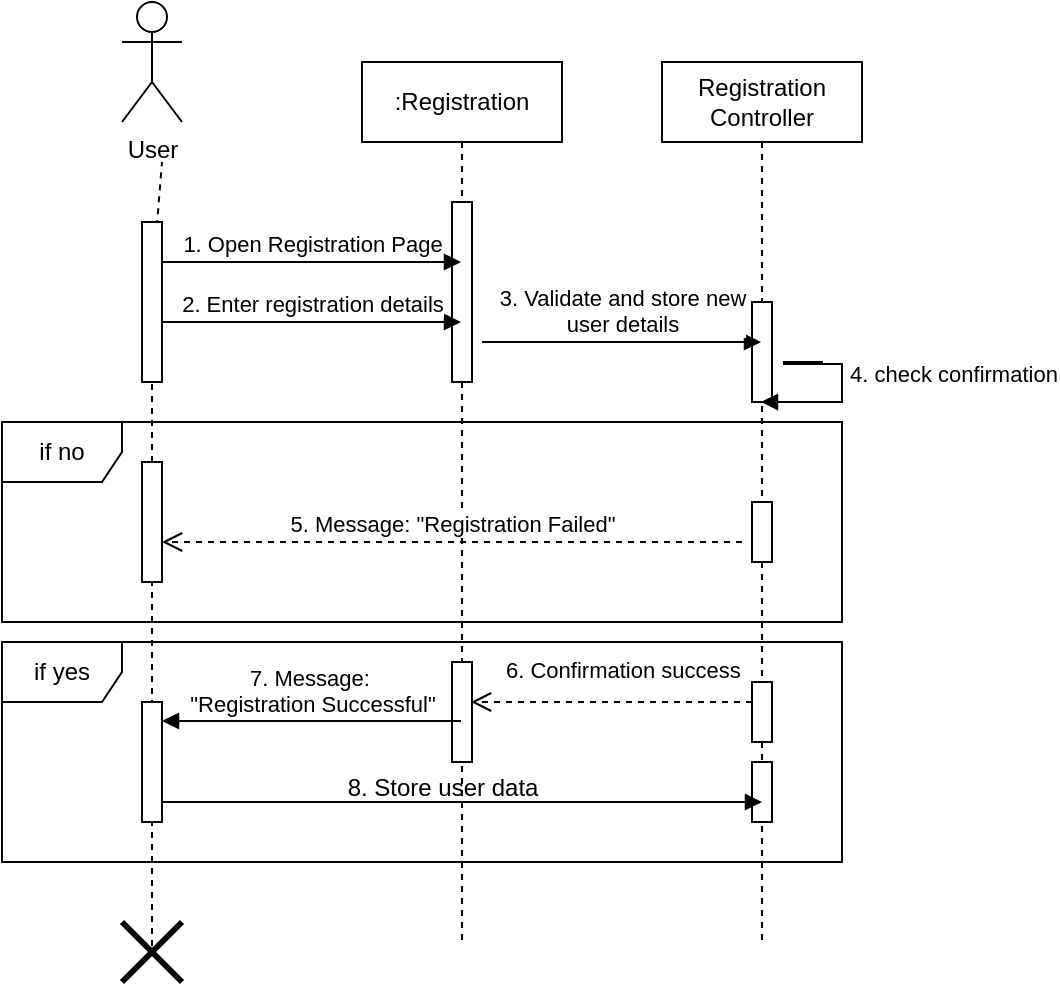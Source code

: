 <mxfile version="28.1.1" pages="15">
  <diagram name="Registration" id="2YBvvXClWsGukQMizWep">
    <mxGraphModel dx="2276" dy="783" grid="1" gridSize="10" guides="1" tooltips="1" connect="1" arrows="1" fold="1" page="1" pageScale="1" pageWidth="850" pageHeight="1100" math="0" shadow="0">
      <root>
        <mxCell id="0" />
        <mxCell id="1" parent="0" />
        <mxCell id="aM9ryv3xv72pqoxQDRHE-1" value=":Registration" style="shape=umlLifeline;perimeter=lifelinePerimeter;whiteSpace=wrap;html=1;container=0;dropTarget=0;collapsible=0;recursiveResize=0;outlineConnect=0;portConstraint=eastwest;newEdgeStyle={&quot;edgeStyle&quot;:&quot;elbowEdgeStyle&quot;,&quot;elbow&quot;:&quot;vertical&quot;,&quot;curved&quot;:0,&quot;rounded&quot;:0};" parent="1" vertex="1">
          <mxGeometry x="40" y="40" width="100" height="440" as="geometry" />
        </mxCell>
        <mxCell id="aM9ryv3xv72pqoxQDRHE-2" value="" style="html=1;points=[];perimeter=orthogonalPerimeter;outlineConnect=0;targetShapes=umlLifeline;portConstraint=eastwest;newEdgeStyle={&quot;edgeStyle&quot;:&quot;elbowEdgeStyle&quot;,&quot;elbow&quot;:&quot;vertical&quot;,&quot;curved&quot;:0,&quot;rounded&quot;:0};" parent="aM9ryv3xv72pqoxQDRHE-1" vertex="1">
          <mxGeometry x="45" y="70" width="10" height="90" as="geometry" />
        </mxCell>
        <mxCell id="aM9ryv3xv72pqoxQDRHE-5" value="Registration&lt;div&gt;Controller&lt;/div&gt;" style="shape=umlLifeline;perimeter=lifelinePerimeter;whiteSpace=wrap;html=1;container=0;dropTarget=0;collapsible=0;recursiveResize=0;outlineConnect=0;portConstraint=eastwest;newEdgeStyle={&quot;edgeStyle&quot;:&quot;elbowEdgeStyle&quot;,&quot;elbow&quot;:&quot;vertical&quot;,&quot;curved&quot;:0,&quot;rounded&quot;:0};" parent="1" vertex="1">
          <mxGeometry x="190" y="40" width="100" height="440" as="geometry" />
        </mxCell>
        <mxCell id="8ED0GJW6vnMkdKAyynxk-3" value="" style="html=1;points=[[0,0,0,0,5],[0,1,0,0,-5],[1,0,0,0,5],[1,1,0,0,-5]];perimeter=orthogonalPerimeter;outlineConnect=0;targetShapes=umlLifeline;portConstraint=eastwest;newEdgeStyle={&quot;curved&quot;:0,&quot;rounded&quot;:0};" parent="aM9ryv3xv72pqoxQDRHE-5" vertex="1">
          <mxGeometry x="45" y="220" width="10" height="30" as="geometry" />
        </mxCell>
        <mxCell id="MIKvITBwM0O2rB9OdSsj-29" value="" style="html=1;points=[[0,0,0,0,5],[0,1,0,0,-5],[1,0,0,0,5],[1,1,0,0,-5]];perimeter=orthogonalPerimeter;outlineConnect=0;targetShapes=umlLifeline;portConstraint=eastwest;newEdgeStyle={&quot;curved&quot;:0,&quot;rounded&quot;:0};" parent="aM9ryv3xv72pqoxQDRHE-5" vertex="1">
          <mxGeometry x="45" y="310" width="10" height="30" as="geometry" />
        </mxCell>
        <mxCell id="aM9ryv3xv72pqoxQDRHE-6" value="" style="html=1;points=[];perimeter=orthogonalPerimeter;outlineConnect=0;targetShapes=umlLifeline;portConstraint=eastwest;newEdgeStyle={&quot;edgeStyle&quot;:&quot;elbowEdgeStyle&quot;,&quot;elbow&quot;:&quot;vertical&quot;,&quot;curved&quot;:0,&quot;rounded&quot;:0};" parent="aM9ryv3xv72pqoxQDRHE-5" vertex="1">
          <mxGeometry x="45" y="120" width="10" height="50" as="geometry" />
        </mxCell>
        <mxCell id="MIKvITBwM0O2rB9OdSsj-2" value="3. Validate and store new&lt;div&gt;user details&lt;/div&gt;" style="html=1;verticalAlign=bottom;endArrow=block;curved=0;rounded=0;" parent="aM9ryv3xv72pqoxQDRHE-5" edge="1">
          <mxGeometry width="80" relative="1" as="geometry">
            <mxPoint x="-90" y="140" as="sourcePoint" />
            <mxPoint x="49.5" y="140" as="targetPoint" />
          </mxGeometry>
        </mxCell>
        <mxCell id="DAWg41w0PBs93OvXQuZB-3" value="" style="html=1;points=[[0,0,0,0,5],[0,1,0,0,-5],[1,0,0,0,5],[1,1,0,0,-5]];perimeter=orthogonalPerimeter;outlineConnect=0;targetShapes=umlLifeline;portConstraint=eastwest;newEdgeStyle={&quot;curved&quot;:0,&quot;rounded&quot;:0};" parent="aM9ryv3xv72pqoxQDRHE-5" vertex="1">
          <mxGeometry x="45" y="350" width="10" height="30" as="geometry" />
        </mxCell>
        <mxCell id="8ED0GJW6vnMkdKAyynxk-1" value="User" style="shape=umlActor;verticalLabelPosition=bottom;verticalAlign=top;html=1;outlineConnect=0;" parent="1" vertex="1">
          <mxGeometry x="-80" y="10" width="30" height="60" as="geometry" />
        </mxCell>
        <mxCell id="8ED0GJW6vnMkdKAyynxk-2" value="" style="endArrow=none;dashed=1;html=1;rounded=0;exitX=0.5;exitY=0.4;exitDx=0;exitDy=0;exitPerimeter=0;" parent="1" source="MIKvITBwM0O2rB9OdSsj-10" edge="1">
          <mxGeometry width="50" height="50" relative="1" as="geometry">
            <mxPoint x="-60" y="330" as="sourcePoint" />
            <mxPoint x="-60" y="90" as="targetPoint" />
          </mxGeometry>
        </mxCell>
        <mxCell id="8ED0GJW6vnMkdKAyynxk-7" value="1. Open Registration Page" style="html=1;verticalAlign=bottom;endArrow=block;curved=0;rounded=0;" parent="1" target="aM9ryv3xv72pqoxQDRHE-1" edge="1">
          <mxGeometry width="80" relative="1" as="geometry">
            <mxPoint x="-60" y="140" as="sourcePoint" />
            <mxPoint x="20" y="140" as="targetPoint" />
          </mxGeometry>
        </mxCell>
        <mxCell id="MIKvITBwM0O2rB9OdSsj-1" value="2. Enter registration details" style="html=1;verticalAlign=bottom;endArrow=block;curved=0;rounded=0;" parent="1" target="aM9ryv3xv72pqoxQDRHE-1" edge="1">
          <mxGeometry width="80" relative="1" as="geometry">
            <mxPoint x="-60" y="170" as="sourcePoint" />
            <mxPoint x="20" y="170" as="targetPoint" />
          </mxGeometry>
        </mxCell>
        <mxCell id="MIKvITBwM0O2rB9OdSsj-4" value="5. Message:&amp;nbsp;&lt;span style=&quot;background-color: light-dark(#ffffff, var(--ge-dark-color, #121212)); color: light-dark(rgb(0, 0, 0), rgb(255, 255, 255));&quot;&gt;&quot;Registration Failed&quot;&lt;/span&gt;" style="html=1;verticalAlign=bottom;endArrow=open;dashed=1;endSize=8;curved=0;rounded=0;" parent="1" edge="1">
          <mxGeometry relative="1" as="geometry">
            <mxPoint x="230" y="280" as="sourcePoint" />
            <mxPoint x="-60" y="280" as="targetPoint" />
            <Array as="points">
              <mxPoint x="160" y="280" />
            </Array>
          </mxGeometry>
        </mxCell>
        <mxCell id="MIKvITBwM0O2rB9OdSsj-6" value="" style="shape=umlDestroy;whiteSpace=wrap;html=1;strokeWidth=3;targetShapes=umlLifeline;" parent="1" vertex="1">
          <mxGeometry x="-80" y="470" width="30" height="30" as="geometry" />
        </mxCell>
        <mxCell id="MIKvITBwM0O2rB9OdSsj-11" value="" style="endArrow=none;dashed=1;html=1;rounded=0;exitX=0.5;exitY=0.4;exitDx=0;exitDy=0;exitPerimeter=0;" parent="1" source="MIKvITBwM0O2rB9OdSsj-13" target="MIKvITBwM0O2rB9OdSsj-10" edge="1">
          <mxGeometry width="50" height="50" relative="1" as="geometry">
            <mxPoint x="-65" y="332" as="sourcePoint" />
            <mxPoint x="-60" y="90" as="targetPoint" />
          </mxGeometry>
        </mxCell>
        <mxCell id="MIKvITBwM0O2rB9OdSsj-10" value="" style="html=1;points=[[0,0,0,0,5],[0,1,0,0,-5],[1,0,0,0,5],[1,1,0,0,-5]];perimeter=orthogonalPerimeter;outlineConnect=0;targetShapes=umlLifeline;portConstraint=eastwest;newEdgeStyle={&quot;curved&quot;:0,&quot;rounded&quot;:0};" parent="1" vertex="1">
          <mxGeometry x="-70" y="120" width="10" height="80" as="geometry" />
        </mxCell>
        <mxCell id="MIKvITBwM0O2rB9OdSsj-12" value="" style="endArrow=none;dashed=1;html=1;rounded=0;exitX=0.5;exitY=0.4;exitDx=0;exitDy=0;exitPerimeter=0;" parent="1" source="MIKvITBwM0O2rB9OdSsj-6" target="MIKvITBwM0O2rB9OdSsj-13" edge="1">
          <mxGeometry width="50" height="50" relative="1" as="geometry">
            <mxPoint x="-65" y="332" as="sourcePoint" />
            <mxPoint x="-65" y="200" as="targetPoint" />
          </mxGeometry>
        </mxCell>
        <mxCell id="MIKvITBwM0O2rB9OdSsj-13" value="" style="html=1;points=[[0,0,0,0,5],[0,1,0,0,-5],[1,0,0,0,5],[1,1,0,0,-5]];perimeter=orthogonalPerimeter;outlineConnect=0;targetShapes=umlLifeline;portConstraint=eastwest;newEdgeStyle={&quot;curved&quot;:0,&quot;rounded&quot;:0};" parent="1" vertex="1">
          <mxGeometry x="-70" y="240" width="10" height="60" as="geometry" />
        </mxCell>
        <mxCell id="MIKvITBwM0O2rB9OdSsj-14" value="if no" style="shape=umlFrame;whiteSpace=wrap;html=1;pointerEvents=0;" parent="1" vertex="1">
          <mxGeometry x="-140" y="220" width="420" height="100" as="geometry" />
        </mxCell>
        <mxCell id="MIKvITBwM0O2rB9OdSsj-26" value="" style="html=1;points=[];perimeter=orthogonalPerimeter;outlineConnect=0;targetShapes=umlLifeline;portConstraint=eastwest;newEdgeStyle={&quot;edgeStyle&quot;:&quot;elbowEdgeStyle&quot;,&quot;elbow&quot;:&quot;vertical&quot;,&quot;curved&quot;:0,&quot;rounded&quot;:0};" parent="1" vertex="1">
          <mxGeometry x="85" y="340" width="10" height="50" as="geometry" />
        </mxCell>
        <mxCell id="MIKvITBwM0O2rB9OdSsj-27" value="7. Message:&amp;nbsp;&lt;div&gt;&quot;Registration Successful&quot;&lt;/div&gt;" style="html=1;verticalAlign=bottom;endArrow=block;curved=0;rounded=0;" parent="1" edge="1">
          <mxGeometry width="80" relative="1" as="geometry">
            <mxPoint x="89.5" y="369.5" as="sourcePoint" />
            <mxPoint x="-60" y="369.5" as="targetPoint" />
          </mxGeometry>
        </mxCell>
        <mxCell id="MIKvITBwM0O2rB9OdSsj-28" value="" style="html=1;points=[[0,0,0,0,5],[0,1,0,0,-5],[1,0,0,0,5],[1,1,0,0,-5]];perimeter=orthogonalPerimeter;outlineConnect=0;targetShapes=umlLifeline;portConstraint=eastwest;newEdgeStyle={&quot;curved&quot;:0,&quot;rounded&quot;:0};" parent="1" vertex="1">
          <mxGeometry x="-70" y="360" width="10" height="60" as="geometry" />
        </mxCell>
        <mxCell id="MIKvITBwM0O2rB9OdSsj-31" value="" style="html=1;verticalAlign=bottom;endArrow=open;dashed=1;endSize=8;curved=0;rounded=0;" parent="1" edge="1">
          <mxGeometry relative="1" as="geometry">
            <mxPoint x="235" y="360" as="sourcePoint" />
            <mxPoint x="94.5" y="360" as="targetPoint" />
          </mxGeometry>
        </mxCell>
        <mxCell id="MIKvITBwM0O2rB9OdSsj-32" value="if yes" style="shape=umlFrame;whiteSpace=wrap;html=1;pointerEvents=0;" parent="1" vertex="1">
          <mxGeometry x="-140" y="330" width="420" height="110" as="geometry" />
        </mxCell>
        <mxCell id="MIKvITBwM0O2rB9OdSsj-36" value="&lt;span style=&quot;color: rgb(0, 0, 0); font-family: Helvetica; font-size: 11px; font-style: normal; font-variant-ligatures: normal; font-variant-caps: normal; font-weight: 400; letter-spacing: normal; orphans: 2; text-align: center; text-indent: 0px; text-transform: none; widows: 2; word-spacing: 0px; -webkit-text-stroke-width: 0px; white-space: nowrap; background-color: rgb(255, 255, 255); text-decoration-thickness: initial; text-decoration-style: initial; text-decoration-color: initial; float: none; display: inline !important;&quot;&gt;6. Confirmation success&lt;/span&gt;" style="text;whiteSpace=wrap;html=1;" parent="1" vertex="1">
          <mxGeometry x="110" y="330" width="70" height="20" as="geometry" />
        </mxCell>
        <mxCell id="BT_MBqC0MVZ-gMM6VAgG-2" value="4. check confirmation" style="html=1;align=left;spacingLeft=2;endArrow=block;rounded=0;edgeStyle=orthogonalEdgeStyle;curved=0;rounded=0;" parent="1" edge="1">
          <mxGeometry relative="1" as="geometry">
            <mxPoint x="270" y="191" as="sourcePoint" />
            <Array as="points">
              <mxPoint x="270" y="190" />
              <mxPoint x="251" y="190" />
              <mxPoint x="251" y="191" />
              <mxPoint x="280" y="191" />
              <mxPoint x="280" y="210" />
            </Array>
            <mxPoint x="239.5" y="210" as="targetPoint" />
          </mxGeometry>
        </mxCell>
        <mxCell id="DAWg41w0PBs93OvXQuZB-6" value="" style="html=1;verticalAlign=bottom;endArrow=block;curved=0;rounded=0;" parent="1" edge="1">
          <mxGeometry width="80" relative="1" as="geometry">
            <mxPoint x="-60" y="410" as="sourcePoint" />
            <mxPoint x="240" y="410" as="targetPoint" />
          </mxGeometry>
        </mxCell>
        <mxCell id="DAWg41w0PBs93OvXQuZB-8" value="8. Store user data" style="text;html=1;align=center;verticalAlign=middle;resizable=0;points=[];autosize=1;strokeColor=none;fillColor=none;" parent="1" vertex="1">
          <mxGeometry x="20" y="388" width="120" height="30" as="geometry" />
        </mxCell>
      </root>
    </mxGraphModel>
  </diagram>
  <diagram id="gv1DxUkJgXYxvUwM5tr-" name="Login">
    <mxGraphModel dx="2276" dy="783" grid="1" gridSize="10" guides="1" tooltips="1" connect="1" arrows="1" fold="1" page="1" pageScale="1" pageWidth="850" pageHeight="1100" math="0" shadow="0">
      <root>
        <mxCell id="0" />
        <mxCell id="1" parent="0" />
        <mxCell id="LMkU0hflzQ2PS9Tdhm-p-1" value=":Login" style="shape=umlLifeline;perimeter=lifelinePerimeter;whiteSpace=wrap;html=1;container=0;dropTarget=0;collapsible=0;recursiveResize=0;outlineConnect=0;portConstraint=eastwest;newEdgeStyle={&quot;edgeStyle&quot;:&quot;elbowEdgeStyle&quot;,&quot;elbow&quot;:&quot;vertical&quot;,&quot;curved&quot;:0,&quot;rounded&quot;:0};" parent="1" vertex="1">
          <mxGeometry x="40" y="40" width="100" height="510" as="geometry" />
        </mxCell>
        <mxCell id="LMkU0hflzQ2PS9Tdhm-p-2" value="" style="html=1;points=[];perimeter=orthogonalPerimeter;outlineConnect=0;targetShapes=umlLifeline;portConstraint=eastwest;newEdgeStyle={&quot;edgeStyle&quot;:&quot;elbowEdgeStyle&quot;,&quot;elbow&quot;:&quot;vertical&quot;,&quot;curved&quot;:0,&quot;rounded&quot;:0};" parent="LMkU0hflzQ2PS9Tdhm-p-1" vertex="1">
          <mxGeometry x="45" y="70" width="10" height="100" as="geometry" />
        </mxCell>
        <mxCell id="LMkU0hflzQ2PS9Tdhm-p-3" value="Login&lt;div&gt;Controller&lt;/div&gt;" style="shape=umlLifeline;perimeter=lifelinePerimeter;whiteSpace=wrap;html=1;container=0;dropTarget=0;collapsible=0;recursiveResize=0;outlineConnect=0;portConstraint=eastwest;newEdgeStyle={&quot;edgeStyle&quot;:&quot;elbowEdgeStyle&quot;,&quot;elbow&quot;:&quot;vertical&quot;,&quot;curved&quot;:0,&quot;rounded&quot;:0};" parent="1" vertex="1">
          <mxGeometry x="190" y="37.5" width="100" height="500" as="geometry" />
        </mxCell>
        <mxCell id="LMkU0hflzQ2PS9Tdhm-p-4" value="" style="html=1;points=[];perimeter=orthogonalPerimeter;outlineConnect=0;targetShapes=umlLifeline;portConstraint=eastwest;newEdgeStyle={&quot;edgeStyle&quot;:&quot;elbowEdgeStyle&quot;,&quot;elbow&quot;:&quot;vertical&quot;,&quot;curved&quot;:0,&quot;rounded&quot;:0};" parent="LMkU0hflzQ2PS9Tdhm-p-3" vertex="1">
          <mxGeometry x="45" y="100" width="10" height="100" as="geometry" />
        </mxCell>
        <mxCell id="LMkU0hflzQ2PS9Tdhm-p-5" value="User" style="shape=umlActor;verticalLabelPosition=bottom;verticalAlign=top;html=1;outlineConnect=0;" parent="1" vertex="1">
          <mxGeometry x="-80" y="10" width="30" height="60" as="geometry" />
        </mxCell>
        <mxCell id="LMkU0hflzQ2PS9Tdhm-p-6" value="" style="endArrow=none;dashed=1;html=1;rounded=0;" parent="1" source="TDwiAmcVoOjk2CRzGDvj-2" edge="1">
          <mxGeometry width="50" height="50" relative="1" as="geometry">
            <mxPoint x="-60" y="560" as="sourcePoint" />
            <mxPoint x="-60" y="90" as="targetPoint" />
          </mxGeometry>
        </mxCell>
        <mxCell id="TDwiAmcVoOjk2CRzGDvj-1" value="" style="endArrow=none;dashed=1;html=1;rounded=0;" parent="1" target="TDwiAmcVoOjk2CRzGDvj-2" edge="1">
          <mxGeometry width="50" height="50" relative="1" as="geometry">
            <mxPoint x="-60" y="560" as="sourcePoint" />
            <mxPoint x="-60" y="90" as="targetPoint" />
          </mxGeometry>
        </mxCell>
        <mxCell id="LMkU0hflzQ2PS9Tdhm-p-8" value="6. Message:&amp;nbsp;&lt;span style=&quot;background-color: light-dark(#ffffff, var(--ge-dark-color, #121212)); color: light-dark(rgb(0, 0, 0), rgb(255, 255, 255));&quot;&gt;&quot;Login Failed&quot;&lt;/span&gt;" style="html=1;verticalAlign=bottom;endArrow=open;dashed=1;endSize=8;curved=0;rounded=0;" parent="1" edge="1">
          <mxGeometry relative="1" as="geometry">
            <mxPoint x="235" y="300" as="sourcePoint" />
            <mxPoint x="-55" y="300" as="targetPoint" />
          </mxGeometry>
        </mxCell>
        <mxCell id="TDwiAmcVoOjk2CRzGDvj-2" value="" style="html=1;points=[[0,0,0,0,5],[0,1,0,0,-5],[1,0,0,0,5],[1,1,0,0,-5]];perimeter=orthogonalPerimeter;outlineConnect=0;targetShapes=umlLifeline;portConstraint=eastwest;newEdgeStyle={&quot;curved&quot;:0,&quot;rounded&quot;:0};" parent="1" vertex="1">
          <mxGeometry x="-65" y="110" width="10" height="80" as="geometry" />
        </mxCell>
        <mxCell id="TDwiAmcVoOjk2CRzGDvj-3" value="1. Enter username,&amp;nbsp;&lt;div&gt;&lt;span style=&quot;background-color: light-dark(#ffffff, var(--ge-dark-color, #121212)); color: light-dark(rgb(0, 0, 0), rgb(255, 255, 255));&quot;&gt;passweod &amp;amp; Role&lt;/span&gt;&lt;/div&gt;" style="html=1;verticalAlign=bottom;endArrow=block;curved=0;rounded=0;" parent="1" target="LMkU0hflzQ2PS9Tdhm-p-1" edge="1">
          <mxGeometry width="80" relative="1" as="geometry">
            <mxPoint x="-60" y="130" as="sourcePoint" />
            <mxPoint x="20" y="130" as="targetPoint" />
          </mxGeometry>
        </mxCell>
        <mxCell id="NBBsGbkGwVJweXbKTTnb-4" value="if failed" style="shape=umlFrame;whiteSpace=wrap;html=1;pointerEvents=0;" parent="1" vertex="1">
          <mxGeometry x="-140" y="250" width="440" height="90" as="geometry" />
        </mxCell>
        <mxCell id="NBBsGbkGwVJweXbKTTnb-5" value="" style="html=1;points=[[0,0,0,0,5],[0,1,0,0,-5],[1,0,0,0,5],[1,1,0,0,-5]];perimeter=orthogonalPerimeter;outlineConnect=0;targetShapes=umlLifeline;portConstraint=eastwest;newEdgeStyle={&quot;curved&quot;:0,&quot;rounded&quot;:0};" parent="1" vertex="1">
          <mxGeometry x="235" y="275" width="10" height="50" as="geometry" />
        </mxCell>
        <mxCell id="GVKcXlNbOEY3Qkb-4VKX-1" value="" style="html=1;points=[[0,0,0,0,5],[0,1,0,0,-5],[1,0,0,0,5],[1,1,0,0,-5]];perimeter=orthogonalPerimeter;outlineConnect=0;targetShapes=umlLifeline;portConstraint=eastwest;newEdgeStyle={&quot;curved&quot;:0,&quot;rounded&quot;:0};" parent="1" vertex="1">
          <mxGeometry x="-65" y="275" width="10" height="40" as="geometry" />
        </mxCell>
        <mxCell id="GVKcXlNbOEY3Qkb-4VKX-2" value="if success" style="shape=umlFrame;whiteSpace=wrap;html=1;pointerEvents=0;" parent="1" vertex="1">
          <mxGeometry x="-140" y="350" width="440" height="120" as="geometry" />
        </mxCell>
        <mxCell id="GVKcXlNbOEY3Qkb-4VKX-3" value="" style="html=1;points=[[0,0,0,0,5],[0,1,0,0,-5],[1,0,0,0,5],[1,1,0,0,-5]];perimeter=orthogonalPerimeter;outlineConnect=0;targetShapes=umlLifeline;portConstraint=eastwest;newEdgeStyle={&quot;curved&quot;:0,&quot;rounded&quot;:0};" parent="1" vertex="1">
          <mxGeometry x="235" y="360" width="10" height="40" as="geometry" />
        </mxCell>
        <mxCell id="GVKcXlNbOEY3Qkb-4VKX-4" value="7. Validation&lt;div&gt;success&amp;nbsp;&lt;/div&gt;" style="html=1;verticalAlign=bottom;endArrow=open;dashed=1;endSize=8;curved=0;rounded=0;" parent="1" edge="1">
          <mxGeometry relative="1" as="geometry">
            <mxPoint x="230" y="390" as="sourcePoint" />
            <mxPoint x="95" y="390" as="targetPoint" />
          </mxGeometry>
        </mxCell>
        <mxCell id="GVKcXlNbOEY3Qkb-4VKX-5" value="" style="html=1;points=[[0,0,0,0,5],[0,1,0,0,-5],[1,0,0,0,5],[1,1,0,0,-5]];perimeter=orthogonalPerimeter;outlineConnect=0;targetShapes=umlLifeline;portConstraint=eastwest;newEdgeStyle={&quot;curved&quot;:0,&quot;rounded&quot;:0};" parent="1" vertex="1">
          <mxGeometry x="85" y="360" width="10" height="80" as="geometry" />
        </mxCell>
        <mxCell id="aTfBICEDff5EL2CJgvFr-2" value="5. check validation" style="html=1;align=left;spacingLeft=2;endArrow=block;rounded=0;edgeStyle=orthogonalEdgeStyle;curved=0;rounded=0;" parent="1" edge="1">
          <mxGeometry relative="1" as="geometry">
            <mxPoint x="250" y="200" as="sourcePoint" />
            <Array as="points">
              <mxPoint x="270" y="230" />
            </Array>
            <mxPoint x="245" y="230" as="targetPoint" />
          </mxGeometry>
        </mxCell>
        <mxCell id="j0Q8oM4L2imPfuEbcXCo-1" value="" style="html=1;points=[[0,0,0,0,5],[0,1,0,0,-5],[1,0,0,0,5],[1,1,0,0,-5]];perimeter=orthogonalPerimeter;outlineConnect=0;targetShapes=umlLifeline;portConstraint=eastwest;newEdgeStyle={&quot;curved&quot;:0,&quot;rounded&quot;:0};" parent="1" vertex="1">
          <mxGeometry x="-65" y="400" width="10" height="50" as="geometry" />
        </mxCell>
        <mxCell id="j0Q8oM4L2imPfuEbcXCo-2" value="8. Message:&amp;nbsp;&lt;div&gt;&quot;Login Sucessful&quot;&lt;/div&gt;" style="html=1;verticalAlign=bottom;endArrow=block;curved=0;rounded=0;exitX=-0.2;exitY=0.85;exitDx=0;exitDy=0;exitPerimeter=0;" parent="1" source="GVKcXlNbOEY3Qkb-4VKX-5" target="j0Q8oM4L2imPfuEbcXCo-1" edge="1">
          <mxGeometry width="80" relative="1" as="geometry">
            <mxPoint x="-10" y="420" as="sourcePoint" />
            <mxPoint x="70" y="420" as="targetPoint" />
            <mxPoint as="offset" />
          </mxGeometry>
        </mxCell>
        <mxCell id="j0Q8oM4L2imPfuEbcXCo-3" value="" style="shape=umlDestroy;whiteSpace=wrap;html=1;strokeWidth=3;targetShapes=umlLifeline;" parent="1" vertex="1">
          <mxGeometry x="-75" y="550" width="30" height="30" as="geometry" />
        </mxCell>
        <mxCell id="5bkWULIOpipriYUOd4IE-1" value="2. Check credentials" style="html=1;verticalAlign=bottom;endArrow=block;curved=0;rounded=0;" parent="1" target="LMkU0hflzQ2PS9Tdhm-p-3" edge="1">
          <mxGeometry x="0.003" width="80" relative="1" as="geometry">
            <mxPoint x="90" y="160" as="sourcePoint" />
            <mxPoint x="170" y="160" as="targetPoint" />
            <mxPoint as="offset" />
          </mxGeometry>
        </mxCell>
        <mxCell id="w_cN78nOH7hxKS09K8MQ-1" value="Database" style="shape=umlLifeline;perimeter=lifelinePerimeter;whiteSpace=wrap;html=1;container=0;dropTarget=0;collapsible=0;recursiveResize=0;outlineConnect=0;portConstraint=eastwest;newEdgeStyle={&quot;edgeStyle&quot;:&quot;elbowEdgeStyle&quot;,&quot;elbow&quot;:&quot;vertical&quot;,&quot;curved&quot;:0,&quot;rounded&quot;:0};" parent="1" vertex="1">
          <mxGeometry x="350" y="37.5" width="100" height="500" as="geometry" />
        </mxCell>
        <mxCell id="w_cN78nOH7hxKS09K8MQ-2" value="" style="html=1;points=[];perimeter=orthogonalPerimeter;outlineConnect=0;targetShapes=umlLifeline;portConstraint=eastwest;newEdgeStyle={&quot;edgeStyle&quot;:&quot;elbowEdgeStyle&quot;,&quot;elbow&quot;:&quot;vertical&quot;,&quot;curved&quot;:0,&quot;rounded&quot;:0};" parent="w_cN78nOH7hxKS09K8MQ-1" vertex="1">
          <mxGeometry x="45" y="100" width="10" height="100" as="geometry" />
        </mxCell>
        <mxCell id="w_cN78nOH7hxKS09K8MQ-3" value="3. Verify user Details" style="html=1;verticalAlign=bottom;endArrow=block;curved=0;rounded=0;" parent="1" edge="1">
          <mxGeometry x="0.003" width="80" relative="1" as="geometry">
            <mxPoint x="245" y="170" as="sourcePoint" />
            <mxPoint x="395" y="170" as="targetPoint" />
            <mxPoint as="offset" />
          </mxGeometry>
        </mxCell>
        <mxCell id="w_cN78nOH7hxKS09K8MQ-4" value="4. Return user data" style="html=1;verticalAlign=bottom;endArrow=open;dashed=1;endSize=8;curved=0;rounded=0;" parent="1" target="LMkU0hflzQ2PS9Tdhm-p-3" edge="1">
          <mxGeometry relative="1" as="geometry">
            <mxPoint x="395" y="190" as="sourcePoint" />
            <mxPoint x="260" y="190" as="targetPoint" />
          </mxGeometry>
        </mxCell>
      </root>
    </mxGraphModel>
  </diagram>
  <diagram id="AUSN3glq2KlPGVgd_vXy" name="Add Faculty">
    <mxGraphModel dx="2284" dy="824" grid="1" gridSize="10" guides="1" tooltips="1" connect="1" arrows="1" fold="1" page="1" pageScale="1" pageWidth="850" pageHeight="1100" math="0" shadow="0">
      <root>
        <mxCell id="0" />
        <mxCell id="1" parent="0" />
        <mxCell id="quqW0eRmMpj9TlPvvAzw-1" value=":Add Faculty" style="shape=umlLifeline;perimeter=lifelinePerimeter;whiteSpace=wrap;html=1;container=0;dropTarget=0;collapsible=0;recursiveResize=0;outlineConnect=0;portConstraint=eastwest;newEdgeStyle={&quot;edgeStyle&quot;:&quot;elbowEdgeStyle&quot;,&quot;elbow&quot;:&quot;vertical&quot;,&quot;curved&quot;:0,&quot;rounded&quot;:0};" parent="1" vertex="1">
          <mxGeometry x="40" y="40" width="100" height="510" as="geometry" />
        </mxCell>
        <mxCell id="quqW0eRmMpj9TlPvvAzw-2" value="" style="html=1;points=[];perimeter=orthogonalPerimeter;outlineConnect=0;targetShapes=umlLifeline;portConstraint=eastwest;newEdgeStyle={&quot;edgeStyle&quot;:&quot;elbowEdgeStyle&quot;,&quot;elbow&quot;:&quot;vertical&quot;,&quot;curved&quot;:0,&quot;rounded&quot;:0};" parent="quqW0eRmMpj9TlPvvAzw-1" vertex="1">
          <mxGeometry x="45" y="70" width="10" height="100" as="geometry" />
        </mxCell>
        <mxCell id="quqW0eRmMpj9TlPvvAzw-3" value="Database" style="shape=umlLifeline;perimeter=lifelinePerimeter;whiteSpace=wrap;html=1;container=0;dropTarget=0;collapsible=0;recursiveResize=0;outlineConnect=0;portConstraint=eastwest;newEdgeStyle={&quot;edgeStyle&quot;:&quot;elbowEdgeStyle&quot;,&quot;elbow&quot;:&quot;vertical&quot;,&quot;curved&quot;:0,&quot;rounded&quot;:0};" parent="1" vertex="1">
          <mxGeometry x="190" y="37.5" width="100" height="500" as="geometry" />
        </mxCell>
        <mxCell id="quqW0eRmMpj9TlPvvAzw-4" value="" style="html=1;points=[];perimeter=orthogonalPerimeter;outlineConnect=0;targetShapes=umlLifeline;portConstraint=eastwest;newEdgeStyle={&quot;edgeStyle&quot;:&quot;elbowEdgeStyle&quot;,&quot;elbow&quot;:&quot;vertical&quot;,&quot;curved&quot;:0,&quot;rounded&quot;:0};" parent="quqW0eRmMpj9TlPvvAzw-3" vertex="1">
          <mxGeometry x="45" y="140" width="10" height="60" as="geometry" />
        </mxCell>
        <mxCell id="quqW0eRmMpj9TlPvvAzw-5" value="Admin" style="shape=umlActor;verticalLabelPosition=bottom;verticalAlign=top;html=1;outlineConnect=0;" parent="1" vertex="1">
          <mxGeometry x="-80" y="10" width="30" height="60" as="geometry" />
        </mxCell>
        <mxCell id="quqW0eRmMpj9TlPvvAzw-6" value="" style="endArrow=none;dashed=1;html=1;rounded=0;" parent="1" source="quqW0eRmMpj9TlPvvAzw-9" edge="1">
          <mxGeometry width="50" height="50" relative="1" as="geometry">
            <mxPoint x="-60" y="560" as="sourcePoint" />
            <mxPoint x="-60" y="90" as="targetPoint" />
          </mxGeometry>
        </mxCell>
        <mxCell id="quqW0eRmMpj9TlPvvAzw-7" value="" style="endArrow=none;dashed=1;html=1;rounded=0;" parent="1" target="quqW0eRmMpj9TlPvvAzw-9" edge="1">
          <mxGeometry width="50" height="50" relative="1" as="geometry">
            <mxPoint x="-60" y="560" as="sourcePoint" />
            <mxPoint x="-60" y="90" as="targetPoint" />
          </mxGeometry>
        </mxCell>
        <mxCell id="quqW0eRmMpj9TlPvvAzw-8" value="5. Message:&amp;nbsp;&lt;span style=&quot;background-color: light-dark(#ffffff, var(--ge-dark-color, #121212)); color: light-dark(rgb(0, 0, 0), rgb(255, 255, 255));&quot;&gt;&quot;Please recheck all&amp;nbsp;&lt;/span&gt;&lt;span style=&quot;background-color: light-dark(#ffffff, var(--ge-dark-color, #121212)); color: light-dark(rgb(0, 0, 0), rgb(255, 255, 255));&quot;&gt;information&quot;&lt;/span&gt;" style="html=1;verticalAlign=bottom;endArrow=open;dashed=1;endSize=8;curved=0;rounded=0;" parent="1" edge="1">
          <mxGeometry relative="1" as="geometry">
            <mxPoint x="235" y="306.5" as="sourcePoint" />
            <mxPoint x="-55" y="306.5" as="targetPoint" />
          </mxGeometry>
        </mxCell>
        <mxCell id="quqW0eRmMpj9TlPvvAzw-9" value="" style="html=1;points=[[0,0,0,0,5],[0,1,0,0,-5],[1,0,0,0,5],[1,1,0,0,-5]];perimeter=orthogonalPerimeter;outlineConnect=0;targetShapes=umlLifeline;portConstraint=eastwest;newEdgeStyle={&quot;curved&quot;:0,&quot;rounded&quot;:0};" parent="1" vertex="1">
          <mxGeometry x="-65" y="110" width="10" height="80" as="geometry" />
        </mxCell>
        <mxCell id="quqW0eRmMpj9TlPvvAzw-10" value="1. Open Add Faculty Form" style="html=1;verticalAlign=bottom;endArrow=block;curved=0;rounded=0;" parent="1" target="quqW0eRmMpj9TlPvvAzw-1" edge="1">
          <mxGeometry width="80" relative="1" as="geometry">
            <mxPoint x="-60" y="130" as="sourcePoint" />
            <mxPoint x="20" y="130" as="targetPoint" />
          </mxGeometry>
        </mxCell>
        <mxCell id="quqW0eRmMpj9TlPvvAzw-11" value="2. Enter faculty details" style="html=1;verticalAlign=bottom;endArrow=block;curved=0;rounded=0;" parent="1" target="quqW0eRmMpj9TlPvvAzw-1" edge="1">
          <mxGeometry width="80" relative="1" as="geometry">
            <mxPoint x="-60" y="170" as="sourcePoint" />
            <mxPoint x="20" y="170" as="targetPoint" />
          </mxGeometry>
        </mxCell>
        <mxCell id="quqW0eRmMpj9TlPvvAzw-12" value="3. Validate and store faculty&lt;div&gt;account&lt;/div&gt;" style="html=1;verticalAlign=bottom;endArrow=block;curved=0;rounded=0;" parent="1" target="quqW0eRmMpj9TlPvvAzw-3" edge="1">
          <mxGeometry width="80" relative="1" as="geometry">
            <mxPoint x="90" y="190" as="sourcePoint" />
            <mxPoint x="170" y="190" as="targetPoint" />
          </mxGeometry>
        </mxCell>
        <mxCell id="quqW0eRmMpj9TlPvvAzw-14" value="if failed" style="shape=umlFrame;whiteSpace=wrap;html=1;pointerEvents=0;" parent="1" vertex="1">
          <mxGeometry x="-140" y="250" width="440" height="90" as="geometry" />
        </mxCell>
        <mxCell id="quqW0eRmMpj9TlPvvAzw-16" value="" style="html=1;points=[[0,0,0,0,5],[0,1,0,0,-5],[1,0,0,0,5],[1,1,0,0,-5]];perimeter=orthogonalPerimeter;outlineConnect=0;targetShapes=umlLifeline;portConstraint=eastwest;newEdgeStyle={&quot;curved&quot;:0,&quot;rounded&quot;:0};" parent="1" vertex="1">
          <mxGeometry x="235" y="275" width="10" height="50" as="geometry" />
        </mxCell>
        <mxCell id="quqW0eRmMpj9TlPvvAzw-17" value="" style="html=1;points=[[0,0,0,0,5],[0,1,0,0,-5],[1,0,0,0,5],[1,1,0,0,-5]];perimeter=orthogonalPerimeter;outlineConnect=0;targetShapes=umlLifeline;portConstraint=eastwest;newEdgeStyle={&quot;curved&quot;:0,&quot;rounded&quot;:0};" parent="1" vertex="1">
          <mxGeometry x="-65" y="275" width="10" height="40" as="geometry" />
        </mxCell>
        <mxCell id="quqW0eRmMpj9TlPvvAzw-18" value="if success" style="shape=umlFrame;whiteSpace=wrap;html=1;pointerEvents=0;" parent="1" vertex="1">
          <mxGeometry x="-140" y="350" width="440" height="110" as="geometry" />
        </mxCell>
        <mxCell id="quqW0eRmMpj9TlPvvAzw-19" value="" style="html=1;points=[[0,0,0,0,5],[0,1,0,0,-5],[1,0,0,0,5],[1,1,0,0,-5]];perimeter=orthogonalPerimeter;outlineConnect=0;targetShapes=umlLifeline;portConstraint=eastwest;newEdgeStyle={&quot;curved&quot;:0,&quot;rounded&quot;:0};" parent="1" vertex="1">
          <mxGeometry x="235" y="370" width="10" height="50" as="geometry" />
        </mxCell>
        <mxCell id="quqW0eRmMpj9TlPvvAzw-20" value="6. Message: &quot;&lt;span style=&quot;background-color: light-dark(#ffffff, var(--ge-dark-color, #121212)); color: light-dark(rgb(0, 0, 0), rgb(255, 255, 255));&quot;&gt;Account created&amp;nbsp;&lt;/span&gt;&lt;span style=&quot;background-color: light-dark(#ffffff, var(--ge-dark-color, #121212)); color: light-dark(rgb(0, 0, 0), rgb(255, 255, 255));&quot;&gt;successfully&lt;/span&gt;&lt;span style=&quot;color: light-dark(rgb(0, 0, 0), rgb(255, 255, 255)); background-color: light-dark(#ffffff, var(--ge-dark-color, #121212));&quot;&gt;&quot;&lt;/span&gt;" style="html=1;verticalAlign=bottom;endArrow=open;dashed=1;endSize=8;curved=0;rounded=0;entryX=1.5;entryY=0.625;entryDx=0;entryDy=0;entryPerimeter=0;" parent="1" source="quqW0eRmMpj9TlPvvAzw-19" target="quqW0eRmMpj9TlPvvAzw-23" edge="1">
          <mxGeometry relative="1" as="geometry">
            <mxPoint x="230" y="420" as="sourcePoint" />
            <mxPoint x="95" y="420" as="targetPoint" />
          </mxGeometry>
        </mxCell>
        <mxCell id="quqW0eRmMpj9TlPvvAzw-22" value="4. check acknowledgement&amp;nbsp;" style="html=1;align=left;spacingLeft=2;endArrow=block;rounded=0;edgeStyle=orthogonalEdgeStyle;curved=0;rounded=0;" parent="1" edge="1">
          <mxGeometry relative="1" as="geometry">
            <mxPoint x="250" y="200" as="sourcePoint" />
            <Array as="points">
              <mxPoint x="270" y="230" />
            </Array>
            <mxPoint x="245" y="230" as="targetPoint" />
          </mxGeometry>
        </mxCell>
        <mxCell id="quqW0eRmMpj9TlPvvAzw-23" value="" style="html=1;points=[[0,0,0,0,5],[0,1,0,0,-5],[1,0,0,0,5],[1,1,0,0,-5]];perimeter=orthogonalPerimeter;outlineConnect=0;targetShapes=umlLifeline;portConstraint=eastwest;newEdgeStyle={&quot;curved&quot;:0,&quot;rounded&quot;:0};" parent="1" vertex="1">
          <mxGeometry x="-65" y="370" width="10" height="50" as="geometry" />
        </mxCell>
        <mxCell id="quqW0eRmMpj9TlPvvAzw-25" value="" style="shape=umlDestroy;whiteSpace=wrap;html=1;strokeWidth=3;targetShapes=umlLifeline;" parent="1" vertex="1">
          <mxGeometry x="-75" y="550" width="30" height="30" as="geometry" />
        </mxCell>
      </root>
    </mxGraphModel>
  </diagram>
  <diagram id="owle5eozlmrB5Mjx3vYx" name="Reset Password">
    <mxGraphModel dx="2528" dy="921" grid="1" gridSize="10" guides="1" tooltips="1" connect="1" arrows="1" fold="1" page="1" pageScale="1" pageWidth="850" pageHeight="1100" math="0" shadow="0">
      <root>
        <mxCell id="0" />
        <mxCell id="1" parent="0" />
        <mxCell id="22dnvHCdlSMQWcHBHHIa-1" value=":Reset Password" style="shape=umlLifeline;perimeter=lifelinePerimeter;whiteSpace=wrap;html=1;container=0;dropTarget=0;collapsible=0;recursiveResize=0;outlineConnect=0;portConstraint=eastwest;newEdgeStyle={&quot;edgeStyle&quot;:&quot;elbowEdgeStyle&quot;,&quot;elbow&quot;:&quot;vertical&quot;,&quot;curved&quot;:0,&quot;rounded&quot;:0};" parent="1" vertex="1">
          <mxGeometry x="40" y="40" width="100" height="950" as="geometry" />
        </mxCell>
        <mxCell id="22dnvHCdlSMQWcHBHHIa-2" value="" style="html=1;points=[];perimeter=orthogonalPerimeter;outlineConnect=0;targetShapes=umlLifeline;portConstraint=eastwest;newEdgeStyle={&quot;edgeStyle&quot;:&quot;elbowEdgeStyle&quot;,&quot;elbow&quot;:&quot;vertical&quot;,&quot;curved&quot;:0,&quot;rounded&quot;:0};" parent="22dnvHCdlSMQWcHBHHIa-1" vertex="1">
          <mxGeometry x="45" y="90" width="10" height="50" as="geometry" />
        </mxCell>
        <mxCell id="22dnvHCdlSMQWcHBHHIa-3" value=":Reset Password&lt;div&gt;Controller&lt;/div&gt;" style="shape=umlLifeline;perimeter=lifelinePerimeter;whiteSpace=wrap;html=1;container=0;dropTarget=0;collapsible=0;recursiveResize=0;outlineConnect=0;portConstraint=eastwest;newEdgeStyle={&quot;edgeStyle&quot;:&quot;elbowEdgeStyle&quot;,&quot;elbow&quot;:&quot;vertical&quot;,&quot;curved&quot;:0,&quot;rounded&quot;:0};" parent="1" vertex="1">
          <mxGeometry x="190" y="40" width="100" height="950" as="geometry" />
        </mxCell>
        <mxCell id="22dnvHCdlSMQWcHBHHIa-4" value="" style="html=1;points=[];perimeter=orthogonalPerimeter;outlineConnect=0;targetShapes=umlLifeline;portConstraint=eastwest;newEdgeStyle={&quot;edgeStyle&quot;:&quot;elbowEdgeStyle&quot;,&quot;elbow&quot;:&quot;vertical&quot;,&quot;curved&quot;:0,&quot;rounded&quot;:0};" parent="22dnvHCdlSMQWcHBHHIa-3" vertex="1">
          <mxGeometry x="45" y="110" width="10" height="100" as="geometry" />
        </mxCell>
        <mxCell id="22dnvHCdlSMQWcHBHHIa-5" value="Users" style="shape=umlActor;verticalLabelPosition=bottom;verticalAlign=top;html=1;outlineConnect=0;" parent="1" vertex="1">
          <mxGeometry x="-80" y="10" width="30" height="60" as="geometry" />
        </mxCell>
        <mxCell id="22dnvHCdlSMQWcHBHHIa-6" value="" style="endArrow=none;dashed=1;html=1;rounded=0;" parent="1" source="1OdvnmVNeL-Y6dPK-Hib-4" edge="1">
          <mxGeometry width="50" height="50" relative="1" as="geometry">
            <mxPoint x="-60" y="570" as="sourcePoint" />
            <mxPoint x="-60" y="90" as="targetPoint" />
          </mxGeometry>
        </mxCell>
        <mxCell id="1OdvnmVNeL-Y6dPK-Hib-3" value="" style="endArrow=none;dashed=1;html=1;rounded=0;" parent="1" target="1OdvnmVNeL-Y6dPK-Hib-4" edge="1">
          <mxGeometry width="50" height="50" relative="1" as="geometry">
            <mxPoint x="-60" y="980" as="sourcePoint" />
            <mxPoint x="-60" y="90" as="targetPoint" />
          </mxGeometry>
        </mxCell>
        <mxCell id="1OdvnmVNeL-Y6dPK-Hib-4" value="" style="html=1;points=[[0,0,0,0,5],[0,1,0,0,-5],[1,0,0,0,5],[1,1,0,0,-5]];perimeter=orthogonalPerimeter;outlineConnect=0;targetShapes=umlLifeline;portConstraint=eastwest;newEdgeStyle={&quot;curved&quot;:0,&quot;rounded&quot;:0};" parent="1" vertex="1">
          <mxGeometry x="-65" y="130" width="10" height="60" as="geometry" />
        </mxCell>
        <mxCell id="1OdvnmVNeL-Y6dPK-Hib-5" value="1. Request password&lt;div&gt;reset&lt;/div&gt;" style="html=1;verticalAlign=bottom;endArrow=block;curved=0;rounded=0;" parent="1" target="22dnvHCdlSMQWcHBHHIa-1" edge="1">
          <mxGeometry width="80" relative="1" as="geometry">
            <mxPoint x="-55" y="140" as="sourcePoint" />
            <mxPoint x="25" y="140" as="targetPoint" />
          </mxGeometry>
        </mxCell>
        <mxCell id="1OdvnmVNeL-Y6dPK-Hib-6" value="2. request for reset&lt;div&gt;password&lt;/div&gt;" style="html=1;verticalAlign=bottom;endArrow=block;curved=0;rounded=0;" parent="1" edge="1">
          <mxGeometry width="80" relative="1" as="geometry">
            <mxPoint x="95" y="160" as="sourcePoint" />
            <mxPoint x="239.5" y="160" as="targetPoint" />
          </mxGeometry>
        </mxCell>
        <mxCell id="1OdvnmVNeL-Y6dPK-Hib-13" value="5. verifying email" style="html=1;align=left;spacingLeft=2;endArrow=block;rounded=0;edgeStyle=orthogonalEdgeStyle;curved=0;rounded=0;" parent="1" edge="1">
          <mxGeometry x="-0.06" y="15" relative="1" as="geometry">
            <mxPoint x="245" y="210" as="sourcePoint" />
            <Array as="points">
              <mxPoint x="275" y="240" />
            </Array>
            <mxPoint x="250" y="240" as="targetPoint" />
            <mxPoint as="offset" />
          </mxGeometry>
        </mxCell>
        <mxCell id="1OdvnmVNeL-Y6dPK-Hib-14" value="if not valid" style="shape=umlFrame;whiteSpace=wrap;html=1;pointerEvents=0;" parent="1" vertex="1">
          <mxGeometry x="-150" y="260" width="480" height="70" as="geometry" />
        </mxCell>
        <mxCell id="1OdvnmVNeL-Y6dPK-Hib-15" value="" style="html=1;points=[[0,0,0,0,5],[0,1,0,0,-5],[1,0,0,0,5],[1,1,0,0,-5]];perimeter=orthogonalPerimeter;outlineConnect=0;targetShapes=umlLifeline;portConstraint=eastwest;newEdgeStyle={&quot;curved&quot;:0,&quot;rounded&quot;:0};" parent="1" vertex="1">
          <mxGeometry x="235" y="270" width="10" height="40" as="geometry" />
        </mxCell>
        <mxCell id="1OdvnmVNeL-Y6dPK-Hib-16" value="6. Message:&quot;Enter valid email&quot;" style="html=1;verticalAlign=bottom;endArrow=open;dashed=1;endSize=8;curved=0;rounded=0;" parent="1" target="1OdvnmVNeL-Y6dPK-Hib-18" edge="1">
          <mxGeometry relative="1" as="geometry">
            <mxPoint x="235" y="294.5" as="sourcePoint" />
            <mxPoint x="95" y="294.5" as="targetPoint" />
          </mxGeometry>
        </mxCell>
        <mxCell id="1OdvnmVNeL-Y6dPK-Hib-18" value="" style="html=1;points=[[0,0,0,0,5],[0,1,0,0,-5],[1,0,0,0,5],[1,1,0,0,-5]];perimeter=orthogonalPerimeter;outlineConnect=0;targetShapes=umlLifeline;portConstraint=eastwest;newEdgeStyle={&quot;curved&quot;:0,&quot;rounded&quot;:0};" parent="1" vertex="1">
          <mxGeometry x="-65" y="280" width="10" height="40" as="geometry" />
        </mxCell>
        <mxCell id="1OdvnmVNeL-Y6dPK-Hib-19" value="if valid" style="shape=umlFrame;whiteSpace=wrap;html=1;pointerEvents=0;" parent="1" vertex="1">
          <mxGeometry x="-150" y="380" width="650" height="540" as="geometry" />
        </mxCell>
        <mxCell id="1OdvnmVNeL-Y6dPK-Hib-21" value="" style="html=1;points=[[0,0,0,0,5],[0,1,0,0,-5],[1,0,0,0,5],[1,1,0,0,-5]];perimeter=orthogonalPerimeter;outlineConnect=0;targetShapes=umlLifeline;portConstraint=eastwest;newEdgeStyle={&quot;curved&quot;:0,&quot;rounded&quot;:0};" parent="1" vertex="1">
          <mxGeometry x="235" y="410" width="10" height="30" as="geometry" />
        </mxCell>
        <mxCell id="1OdvnmVNeL-Y6dPK-Hib-23" value="7. Send Reset password mail successfull" style="html=1;verticalAlign=bottom;endArrow=open;dashed=1;endSize=8;curved=0;rounded=0;entryX=1;entryY=0;entryDx=0;entryDy=5;entryPerimeter=0;" parent="1" source="1OdvnmVNeL-Y6dPK-Hib-21" target="1OdvnmVNeL-Y6dPK-Hib-24" edge="1">
          <mxGeometry relative="1" as="geometry">
            <mxPoint x="220" y="430" as="sourcePoint" />
            <mxPoint x="100" y="420" as="targetPoint" />
          </mxGeometry>
        </mxCell>
        <mxCell id="1OdvnmVNeL-Y6dPK-Hib-24" value="" style="html=1;points=[[0,0,0,0,5],[0,1,0,0,-5],[1,0,0,0,5],[1,1,0,0,-5]];perimeter=orthogonalPerimeter;outlineConnect=0;targetShapes=umlLifeline;portConstraint=eastwest;newEdgeStyle={&quot;curved&quot;:0,&quot;rounded&quot;:0};" parent="1" vertex="1">
          <mxGeometry x="-65" y="410" width="10" height="190" as="geometry" />
        </mxCell>
        <mxCell id="1OdvnmVNeL-Y6dPK-Hib-32" value="8. Click on Reset Password&lt;div&gt;Link&lt;/div&gt;" style="html=1;verticalAlign=bottom;endArrow=block;curved=0;rounded=0;" parent="1" target="1OdvnmVNeL-Y6dPK-Hib-33" edge="1">
          <mxGeometry width="80" relative="1" as="geometry">
            <mxPoint x="-55" y="485" as="sourcePoint" />
            <mxPoint x="50" y="480" as="targetPoint" />
          </mxGeometry>
        </mxCell>
        <mxCell id="1OdvnmVNeL-Y6dPK-Hib-33" value="" style="html=1;points=[[0,0,0,0,5],[0,1,0,0,-5],[1,0,0,0,5],[1,1,0,0,-5]];perimeter=orthogonalPerimeter;outlineConnect=0;targetShapes=umlLifeline;portConstraint=eastwest;newEdgeStyle={&quot;curved&quot;:0,&quot;rounded&quot;:0};" parent="1" vertex="1">
          <mxGeometry x="85" y="485" width="10" height="60" as="geometry" />
        </mxCell>
        <mxCell id="1OdvnmVNeL-Y6dPK-Hib-34" value="" style="html=1;points=[[0,0,0,0,5],[0,1,0,0,-5],[1,0,0,0,5],[1,1,0,0,-5]];perimeter=orthogonalPerimeter;outlineConnect=0;targetShapes=umlLifeline;portConstraint=eastwest;newEdgeStyle={&quot;curved&quot;:0,&quot;rounded&quot;:0};" parent="1" vertex="1">
          <mxGeometry x="235" y="460" width="10" height="130" as="geometry" />
        </mxCell>
        <mxCell id="1OdvnmVNeL-Y6dPK-Hib-53" value="" style="html=1;points=[[0,0,0,0,5],[0,1,0,0,-5],[1,0,0,0,5],[1,1,0,0,-5]];perimeter=orthogonalPerimeter;outlineConnect=0;targetShapes=umlLifeline;portConstraint=eastwest;newEdgeStyle={&quot;curved&quot;:0,&quot;rounded&quot;:0};" parent="1" vertex="1">
          <mxGeometry x="85" y="720" width="10" height="130" as="geometry" />
        </mxCell>
        <mxCell id="1OdvnmVNeL-Y6dPK-Hib-54" value="13. Enter new password" style="html=1;verticalAlign=bottom;endArrow=block;curved=0;rounded=0;" parent="1" edge="1">
          <mxGeometry width="80" relative="1" as="geometry">
            <mxPoint x="-55" y="750" as="sourcePoint" />
            <mxPoint x="85" y="750" as="targetPoint" />
          </mxGeometry>
        </mxCell>
        <mxCell id="1OdvnmVNeL-Y6dPK-Hib-55" value="" style="html=1;points=[[0,0,0,0,5],[0,1,0,0,-5],[1,0,0,0,5],[1,1,0,0,-5]];perimeter=orthogonalPerimeter;outlineConnect=0;targetShapes=umlLifeline;portConstraint=eastwest;newEdgeStyle={&quot;curved&quot;:0,&quot;rounded&quot;:0};" parent="1" vertex="1">
          <mxGeometry x="235" y="730" width="10" height="110" as="geometry" />
        </mxCell>
        <mxCell id="1OdvnmVNeL-Y6dPK-Hib-56" value="14. Update password" style="html=1;verticalAlign=bottom;endArrow=block;curved=0;rounded=0;" parent="1" target="1OdvnmVNeL-Y6dPK-Hib-55" edge="1">
          <mxGeometry width="80" relative="1" as="geometry">
            <mxPoint x="100" y="780" as="sourcePoint" />
            <mxPoint x="180" y="780" as="targetPoint" />
          </mxGeometry>
        </mxCell>
        <mxCell id="1OdvnmVNeL-Y6dPK-Hib-57" value="" style="html=1;points=[[0,0,0,0,5],[0,1,0,0,-5],[1,0,0,0,5],[1,1,0,0,-5]];perimeter=orthogonalPerimeter;outlineConnect=0;targetShapes=umlLifeline;portConstraint=eastwest;newEdgeStyle={&quot;curved&quot;:0,&quot;rounded&quot;:0};" parent="1" vertex="1">
          <mxGeometry x="-65" y="730" width="10" height="150" as="geometry" />
        </mxCell>
        <mxCell id="1OdvnmVNeL-Y6dPK-Hib-58" value="15. Password update&lt;div&gt;success&lt;/div&gt;" style="html=1;verticalAlign=bottom;endArrow=open;dashed=1;endSize=8;curved=0;rounded=0;" parent="1" edge="1">
          <mxGeometry relative="1" as="geometry">
            <mxPoint x="235" y="820" as="sourcePoint" />
            <mxPoint x="100" y="820" as="targetPoint" />
            <Array as="points">
              <mxPoint x="180" y="820" />
            </Array>
          </mxGeometry>
        </mxCell>
        <mxCell id="1OdvnmVNeL-Y6dPK-Hib-59" value="16. Message:&lt;div&gt;&quot;Password update&lt;/div&gt;&lt;div&gt;&amp;nbsp;sucessfull&quot;&lt;/div&gt;" style="html=1;verticalAlign=bottom;endArrow=block;curved=0;rounded=0;" parent="1" edge="1">
          <mxGeometry width="80" relative="1" as="geometry">
            <mxPoint x="85" y="840" as="sourcePoint" />
            <mxPoint x="-55" y="840" as="targetPoint" />
          </mxGeometry>
        </mxCell>
        <mxCell id="1OdvnmVNeL-Y6dPK-Hib-60" value="" style="shape=umlDestroy;whiteSpace=wrap;html=1;strokeWidth=3;targetShapes=umlLifeline;" parent="1" vertex="1">
          <mxGeometry x="-75" y="970" width="30" height="30" as="geometry" />
        </mxCell>
        <mxCell id="XK3uHFcli39hlxMZltCq-1" value="Database" style="shape=umlLifeline;perimeter=lifelinePerimeter;whiteSpace=wrap;html=1;container=0;dropTarget=0;collapsible=0;recursiveResize=0;outlineConnect=0;portConstraint=eastwest;newEdgeStyle={&quot;edgeStyle&quot;:&quot;elbowEdgeStyle&quot;,&quot;elbow&quot;:&quot;vertical&quot;,&quot;curved&quot;:0,&quot;rounded&quot;:0};" parent="1" vertex="1">
          <mxGeometry x="410" y="40" width="100" height="950" as="geometry" />
        </mxCell>
        <mxCell id="XK3uHFcli39hlxMZltCq-2" value="" style="html=1;points=[];perimeter=orthogonalPerimeter;outlineConnect=0;targetShapes=umlLifeline;portConstraint=eastwest;newEdgeStyle={&quot;edgeStyle&quot;:&quot;elbowEdgeStyle&quot;,&quot;elbow&quot;:&quot;vertical&quot;,&quot;curved&quot;:0,&quot;rounded&quot;:0};" parent="XK3uHFcli39hlxMZltCq-1" vertex="1">
          <mxGeometry x="45" y="110" width="10" height="80" as="geometry" />
        </mxCell>
        <mxCell id="XIld4I0GCkN8t1RrMkhM-1" value="" style="html=1;points=[[0,0,0,0,5],[0,1,0,0,-5],[1,0,0,0,5],[1,1,0,0,-5]];perimeter=orthogonalPerimeter;outlineConnect=0;targetShapes=umlLifeline;portConstraint=eastwest;newEdgeStyle={&quot;curved&quot;:0,&quot;rounded&quot;:0};" parent="XK3uHFcli39hlxMZltCq-1" vertex="1">
          <mxGeometry x="45" y="770" width="10" height="80" as="geometry" />
        </mxCell>
        <mxCell id="XK3uHFcli39hlxMZltCq-3" value="3. Request for email existence" style="html=1;verticalAlign=bottom;endArrow=block;curved=0;rounded=0;" parent="1" target="XK3uHFcli39hlxMZltCq-1" edge="1">
          <mxGeometry width="80" relative="1" as="geometry">
            <mxPoint x="245" y="170" as="sourcePoint" />
            <mxPoint x="389.5" y="170" as="targetPoint" />
          </mxGeometry>
        </mxCell>
        <mxCell id="XK3uHFcli39hlxMZltCq-4" value="4. return data&amp;nbsp;" style="html=1;verticalAlign=bottom;endArrow=open;dashed=1;endSize=8;curved=0;rounded=0;" parent="1" source="XK3uHFcli39hlxMZltCq-1" target="22dnvHCdlSMQWcHBHHIa-3" edge="1">
          <mxGeometry relative="1" as="geometry">
            <mxPoint x="415" y="200" as="sourcePoint" />
            <mxPoint x="280" y="200" as="targetPoint" />
            <Array as="points">
              <mxPoint x="360" y="200" />
            </Array>
          </mxGeometry>
        </mxCell>
        <mxCell id="XK3uHFcli39hlxMZltCq-5" value="17. Update user data" style="html=1;verticalAlign=bottom;endArrow=block;curved=0;rounded=0;" parent="1" target="XK3uHFcli39hlxMZltCq-1" edge="1">
          <mxGeometry width="80" relative="1" as="geometry">
            <mxPoint x="-50" y="870" as="sourcePoint" />
            <mxPoint x="90" y="870" as="targetPoint" />
          </mxGeometry>
        </mxCell>
        <mxCell id="Yz-KRzIcWVI4aeihj9oU-1" value="9. Request for reset&amp;nbsp;&lt;div&gt;password page&lt;/div&gt;" style="html=1;verticalAlign=bottom;endArrow=block;curved=0;rounded=0;" edge="1" parent="1">
          <mxGeometry width="80" relative="1" as="geometry">
            <mxPoint x="90.5" y="514.41" as="sourcePoint" />
            <mxPoint x="235" y="514.41" as="targetPoint" />
          </mxGeometry>
        </mxCell>
        <mxCell id="Yz-KRzIcWVI4aeihj9oU-2" value="10. Display reset password screen" style="html=1;verticalAlign=bottom;endArrow=open;dashed=1;endSize=8;curved=0;rounded=0;entryX=1;entryY=0;entryDx=0;entryDy=5;entryPerimeter=0;" edge="1" parent="1">
          <mxGeometry relative="1" as="geometry">
            <mxPoint x="235" y="570" as="sourcePoint" />
            <mxPoint x="-55" y="570" as="targetPoint" />
          </mxGeometry>
        </mxCell>
      </root>
    </mxGraphModel>
  </diagram>
  <diagram id="yCMpweOBFpWRmkWvCP6x" name="Profile Management">
    <mxGraphModel dx="2276" dy="783" grid="1" gridSize="10" guides="1" tooltips="1" connect="1" arrows="1" fold="1" page="1" pageScale="1" pageWidth="850" pageHeight="1100" math="0" shadow="0">
      <root>
        <mxCell id="0" />
        <mxCell id="1" parent="0" />
        <mxCell id="WNqFIbwttYq6xchtkFI--1" value=":Profile Management" style="shape=umlLifeline;perimeter=lifelinePerimeter;whiteSpace=wrap;html=1;container=0;dropTarget=0;collapsible=0;recursiveResize=0;outlineConnect=0;portConstraint=eastwest;newEdgeStyle={&quot;edgeStyle&quot;:&quot;elbowEdgeStyle&quot;,&quot;elbow&quot;:&quot;vertical&quot;,&quot;curved&quot;:0,&quot;rounded&quot;:0};" parent="1" vertex="1">
          <mxGeometry x="40" y="40" width="100" height="240" as="geometry" />
        </mxCell>
        <mxCell id="WNqFIbwttYq6xchtkFI--2" value="" style="html=1;points=[];perimeter=orthogonalPerimeter;outlineConnect=0;targetShapes=umlLifeline;portConstraint=eastwest;newEdgeStyle={&quot;edgeStyle&quot;:&quot;elbowEdgeStyle&quot;,&quot;elbow&quot;:&quot;vertical&quot;,&quot;curved&quot;:0,&quot;rounded&quot;:0};" parent="WNqFIbwttYq6xchtkFI--1" vertex="1">
          <mxGeometry x="45" y="70" width="10" height="110" as="geometry" />
        </mxCell>
        <mxCell id="WNqFIbwttYq6xchtkFI--3" value="&lt;font style=&quot;font-size: 11px;&quot;&gt;Profile&lt;/font&gt;&lt;div&gt;&lt;font style=&quot;font-size: 11px;&quot;&gt;Controller&lt;/font&gt;&lt;/div&gt;" style="shape=umlLifeline;perimeter=lifelinePerimeter;whiteSpace=wrap;html=1;container=0;dropTarget=0;collapsible=0;recursiveResize=0;outlineConnect=0;portConstraint=eastwest;newEdgeStyle={&quot;edgeStyle&quot;:&quot;elbowEdgeStyle&quot;,&quot;elbow&quot;:&quot;vertical&quot;,&quot;curved&quot;:0,&quot;rounded&quot;:0};" parent="1" vertex="1">
          <mxGeometry x="190" y="40" width="100" height="240" as="geometry" />
        </mxCell>
        <mxCell id="WNqFIbwttYq6xchtkFI--4" value="" style="html=1;points=[];perimeter=orthogonalPerimeter;outlineConnect=0;targetShapes=umlLifeline;portConstraint=eastwest;newEdgeStyle={&quot;edgeStyle&quot;:&quot;elbowEdgeStyle&quot;,&quot;elbow&quot;:&quot;vertical&quot;,&quot;curved&quot;:0,&quot;rounded&quot;:0};" parent="WNqFIbwttYq6xchtkFI--3" vertex="1">
          <mxGeometry x="45" y="80" width="10" height="80" as="geometry" />
        </mxCell>
        <mxCell id="WNqFIbwttYq6xchtkFI--5" value="Users" style="shape=umlActor;verticalLabelPosition=bottom;verticalAlign=top;html=1;outlineConnect=0;" parent="1" vertex="1">
          <mxGeometry x="-80" y="10" width="30" height="60" as="geometry" />
        </mxCell>
        <mxCell id="WNqFIbwttYq6xchtkFI--6" value="" style="endArrow=none;dashed=1;html=1;rounded=0;" parent="1" source="MxFbztv9ZMFXYAWlO836-2" edge="1">
          <mxGeometry width="50" height="50" relative="1" as="geometry">
            <mxPoint x="-60" y="570" as="sourcePoint" />
            <mxPoint x="-60" y="90" as="targetPoint" />
          </mxGeometry>
        </mxCell>
        <mxCell id="MxFbztv9ZMFXYAWlO836-1" value="" style="endArrow=none;dashed=1;html=1;rounded=0;" parent="1" target="MxFbztv9ZMFXYAWlO836-2" edge="1">
          <mxGeometry width="50" height="50" relative="1" as="geometry">
            <mxPoint x="-60" y="290" as="sourcePoint" />
            <mxPoint x="-60" y="90" as="targetPoint" />
          </mxGeometry>
        </mxCell>
        <mxCell id="MxFbztv9ZMFXYAWlO836-2" value="" style="html=1;points=[[0,0,0,0,5],[0,1,0,0,-5],[1,0,0,0,5],[1,1,0,0,-5]];perimeter=orthogonalPerimeter;outlineConnect=0;targetShapes=umlLifeline;portConstraint=eastwest;newEdgeStyle={&quot;curved&quot;:0,&quot;rounded&quot;:0};" parent="1" vertex="1">
          <mxGeometry x="-65" y="110" width="10" height="120" as="geometry" />
        </mxCell>
        <mxCell id="MxFbztv9ZMFXYAWlO836-4" value="1. Open Profile page" style="html=1;verticalAlign=bottom;endArrow=block;curved=0;rounded=0;" parent="1" edge="1">
          <mxGeometry width="80" relative="1" as="geometry">
            <mxPoint x="-55" y="130" as="sourcePoint" />
            <mxPoint x="89.5" y="130" as="targetPoint" />
          </mxGeometry>
        </mxCell>
        <mxCell id="MxFbztv9ZMFXYAWlO836-5" value="2. Request user data" style="html=1;verticalAlign=bottom;endArrow=block;curved=0;rounded=0;" parent="1" edge="1">
          <mxGeometry width="80" relative="1" as="geometry">
            <mxPoint x="100" y="150" as="sourcePoint" />
            <mxPoint x="234.5" y="149.5" as="targetPoint" />
          </mxGeometry>
        </mxCell>
        <mxCell id="MxFbztv9ZMFXYAWlO836-6" value="3. return user data" style="html=1;verticalAlign=bottom;endArrow=open;dashed=1;endSize=8;curved=0;rounded=0;" parent="1" source="WNqFIbwttYq6xchtkFI--3" target="WNqFIbwttYq6xchtkFI--2" edge="1">
          <mxGeometry relative="1" as="geometry">
            <mxPoint x="220" y="180" as="sourcePoint" />
            <mxPoint x="140" y="180" as="targetPoint" />
            <Array as="points">
              <mxPoint x="150" y="180" />
            </Array>
          </mxGeometry>
        </mxCell>
        <mxCell id="MxFbztv9ZMFXYAWlO836-9" value="4. Display profile info" style="html=1;verticalAlign=bottom;endArrow=block;curved=0;rounded=0;" parent="1" edge="1">
          <mxGeometry width="80" relative="1" as="geometry">
            <mxPoint x="85" y="210" as="sourcePoint" />
            <mxPoint x="-55" y="210" as="targetPoint" />
          </mxGeometry>
        </mxCell>
        <mxCell id="MxFbztv9ZMFXYAWlO836-30" value="" style="shape=umlDestroy;whiteSpace=wrap;html=1;strokeWidth=3;targetShapes=umlLifeline;" parent="1" vertex="1">
          <mxGeometry x="-75" y="280" width="30" height="30" as="geometry" />
        </mxCell>
      </root>
    </mxGraphModel>
  </diagram>
  <diagram id="-5w9Y39kUm1ovCnxqa8G" name="Code Editor">
    <mxGraphModel dx="1634" dy="782" grid="1" gridSize="10" guides="1" tooltips="1" connect="1" arrows="1" fold="1" page="1" pageScale="1" pageWidth="850" pageHeight="1100" math="0" shadow="0">
      <root>
        <mxCell id="0" />
        <mxCell id="1" parent="0" />
        <mxCell id="_pdHJx0UminAbtpDcq4e-1" value=":Editor" style="shape=umlLifeline;perimeter=lifelinePerimeter;whiteSpace=wrap;html=1;container=0;dropTarget=0;collapsible=0;recursiveResize=0;outlineConnect=0;portConstraint=eastwest;newEdgeStyle={&quot;edgeStyle&quot;:&quot;elbowEdgeStyle&quot;,&quot;elbow&quot;:&quot;vertical&quot;,&quot;curved&quot;:0,&quot;rounded&quot;:0};" parent="1" vertex="1">
          <mxGeometry x="40" y="40" width="100" height="360" as="geometry" />
        </mxCell>
        <mxCell id="_pdHJx0UminAbtpDcq4e-2" value="" style="html=1;points=[];perimeter=orthogonalPerimeter;outlineConnect=0;targetShapes=umlLifeline;portConstraint=eastwest;newEdgeStyle={&quot;edgeStyle&quot;:&quot;elbowEdgeStyle&quot;,&quot;elbow&quot;:&quot;vertical&quot;,&quot;curved&quot;:0,&quot;rounded&quot;:0};" parent="_pdHJx0UminAbtpDcq4e-1" vertex="1">
          <mxGeometry x="45" y="70" width="10" height="260" as="geometry" />
        </mxCell>
        <mxCell id="_pdHJx0UminAbtpDcq4e-5" value="Users" style="shape=umlActor;verticalLabelPosition=bottom;verticalAlign=top;html=1;outlineConnect=0;" parent="1" vertex="1">
          <mxGeometry x="-80" y="10" width="30" height="60" as="geometry" />
        </mxCell>
        <mxCell id="_pdHJx0UminAbtpDcq4e-6" value="" style="endArrow=none;dashed=1;html=1;rounded=0;" parent="1" source="o_9V8vL53YleOesSStlb-2" edge="1">
          <mxGeometry width="50" height="50" relative="1" as="geometry">
            <mxPoint x="-60" y="570" as="sourcePoint" />
            <mxPoint x="-60" y="90" as="targetPoint" />
          </mxGeometry>
        </mxCell>
        <mxCell id="o_9V8vL53YleOesSStlb-1" value="" style="endArrow=none;dashed=1;html=1;rounded=0;" parent="1" target="o_9V8vL53YleOesSStlb-2" edge="1">
          <mxGeometry width="50" height="50" relative="1" as="geometry">
            <mxPoint x="-60" y="420" as="sourcePoint" />
            <mxPoint x="-60" y="90" as="targetPoint" />
          </mxGeometry>
        </mxCell>
        <mxCell id="o_9V8vL53YleOesSStlb-2" value="" style="html=1;points=[[0,0,0,0,5],[0,1,0,0,-5],[1,0,0,0,5],[1,1,0,0,-5]];perimeter=orthogonalPerimeter;outlineConnect=0;targetShapes=umlLifeline;portConstraint=eastwest;newEdgeStyle={&quot;curved&quot;:0,&quot;rounded&quot;:0};" parent="1" vertex="1">
          <mxGeometry x="-65" y="110" width="10" height="260" as="geometry" />
        </mxCell>
        <mxCell id="o_9V8vL53YleOesSStlb-3" value="1. Open Code Editor" style="html=1;verticalAlign=bottom;endArrow=block;curved=0;rounded=0;" parent="1" target="_pdHJx0UminAbtpDcq4e-1" edge="1">
          <mxGeometry width="80" relative="1" as="geometry">
            <mxPoint x="-50" y="160" as="sourcePoint" />
            <mxPoint x="30" y="160" as="targetPoint" />
          </mxGeometry>
        </mxCell>
        <mxCell id="o_9V8vL53YleOesSStlb-4" value="5. Chose language" style="html=1;verticalAlign=bottom;endArrow=block;curved=0;rounded=0;" parent="1" edge="1">
          <mxGeometry width="80" relative="1" as="geometry">
            <mxPoint x="-55" y="250" as="sourcePoint" />
            <mxPoint x="85" y="250" as="targetPoint" />
          </mxGeometry>
        </mxCell>
        <mxCell id="o_9V8vL53YleOesSStlb-5" value="6. Write code" style="html=1;verticalAlign=bottom;endArrow=block;curved=0;rounded=0;" parent="1" edge="1">
          <mxGeometry width="80" relative="1" as="geometry">
            <mxPoint x="-55" y="290" as="sourcePoint" />
            <mxPoint x="85" y="290" as="targetPoint" />
          </mxGeometry>
        </mxCell>
        <mxCell id="o_9V8vL53YleOesSStlb-6" value=". Save code" style="html=1;verticalAlign=bottom;endArrow=block;curved=0;rounded=0;" parent="1" edge="1">
          <mxGeometry width="80" relative="1" as="geometry">
            <mxPoint x="-50" y="320" as="sourcePoint" />
            <mxPoint x="90" y="320" as="targetPoint" />
          </mxGeometry>
        </mxCell>
        <mxCell id="o_9V8vL53YleOesSStlb-7" value="5. Code saved/updated&amp;nbsp;&lt;div&gt;confirmation&lt;/div&gt;" style="html=1;verticalAlign=bottom;endArrow=block;curved=0;rounded=0;" parent="1" edge="1">
          <mxGeometry width="80" relative="1" as="geometry">
            <mxPoint x="90" y="360" as="sourcePoint" />
            <mxPoint x="-50" y="360" as="targetPoint" />
          </mxGeometry>
        </mxCell>
        <mxCell id="o_9V8vL53YleOesSStlb-9" value="" style="shape=umlDestroy;whiteSpace=wrap;html=1;strokeWidth=3;targetShapes=umlLifeline;" parent="1" vertex="1">
          <mxGeometry x="-75" y="410" width="30" height="30" as="geometry" />
        </mxCell>
        <mxCell id="-smolkIwIj9bkyIVL_Ij-1" value=":EditorController" style="shape=umlLifeline;perimeter=lifelinePerimeter;whiteSpace=wrap;html=1;container=0;dropTarget=0;collapsible=0;recursiveResize=0;outlineConnect=0;portConstraint=eastwest;newEdgeStyle={&quot;edgeStyle&quot;:&quot;elbowEdgeStyle&quot;,&quot;elbow&quot;:&quot;vertical&quot;,&quot;curved&quot;:0,&quot;rounded&quot;:0};" parent="1" vertex="1">
          <mxGeometry x="200" y="40" width="100" height="360" as="geometry" />
        </mxCell>
        <mxCell id="-smolkIwIj9bkyIVL_Ij-2" value="" style="html=1;points=[];perimeter=orthogonalPerimeter;outlineConnect=0;targetShapes=umlLifeline;portConstraint=eastwest;newEdgeStyle={&quot;edgeStyle&quot;:&quot;elbowEdgeStyle&quot;,&quot;elbow&quot;:&quot;vertical&quot;,&quot;curved&quot;:0,&quot;rounded&quot;:0};" parent="-smolkIwIj9bkyIVL_Ij-1" vertex="1">
          <mxGeometry x="45" y="70" width="10" height="260" as="geometry" />
        </mxCell>
        <mxCell id="-smolkIwIj9bkyIVL_Ij-3" value="2. Request to view code&lt;div&gt;editor&amp;nbsp;&lt;/div&gt;" style="html=1;verticalAlign=bottom;endArrow=block;curved=0;rounded=0;" parent="1" edge="1">
          <mxGeometry width="80" relative="1" as="geometry">
            <mxPoint x="100" y="180" as="sourcePoint" />
            <mxPoint x="240" y="180" as="targetPoint" />
          </mxGeometry>
        </mxCell>
        <mxCell id="jSW1QdAZpPABQWnJTl46-2" value="3. Request Accepted" style="html=1;verticalAlign=bottom;endArrow=open;dashed=1;endSize=8;curved=0;rounded=0;" parent="1" edge="1">
          <mxGeometry relative="1" as="geometry">
            <mxPoint x="240" y="210" as="sourcePoint" />
            <mxPoint x="90" y="210" as="targetPoint" />
          </mxGeometry>
        </mxCell>
        <mxCell id="zpoHcjfw4vxtIPl_ZLfm-1" value="4. Display code editor" style="html=1;verticalAlign=bottom;endArrow=block;curved=0;rounded=0;" parent="1" edge="1">
          <mxGeometry width="80" relative="1" as="geometry">
            <mxPoint x="85" y="219.5" as="sourcePoint" />
            <mxPoint x="-55" y="219.5" as="targetPoint" />
          </mxGeometry>
        </mxCell>
      </root>
    </mxGraphModel>
  </diagram>
  <diagram id="2LMVLB3Mk2I6yHJjcIQO" name="Run Code">
    <mxGraphModel dx="1634" dy="782" grid="1" gridSize="10" guides="1" tooltips="1" connect="1" arrows="1" fold="1" page="1" pageScale="1" pageWidth="850" pageHeight="1100" math="0" shadow="0">
      <root>
        <mxCell id="0" />
        <mxCell id="1" parent="0" />
        <mxCell id="OuuDbmeRoxwP2UO8-mGi-1" value=":RunningCode" style="shape=umlLifeline;perimeter=lifelinePerimeter;whiteSpace=wrap;html=1;container=0;dropTarget=0;collapsible=0;recursiveResize=0;outlineConnect=0;portConstraint=eastwest;newEdgeStyle={&quot;edgeStyle&quot;:&quot;elbowEdgeStyle&quot;,&quot;elbow&quot;:&quot;vertical&quot;,&quot;curved&quot;:0,&quot;rounded&quot;:0};" parent="1" vertex="1">
          <mxGeometry x="40" y="40" width="100" height="330" as="geometry" />
        </mxCell>
        <mxCell id="OuuDbmeRoxwP2UO8-mGi-2" value="" style="html=1;points=[];perimeter=orthogonalPerimeter;outlineConnect=0;targetShapes=umlLifeline;portConstraint=eastwest;newEdgeStyle={&quot;edgeStyle&quot;:&quot;elbowEdgeStyle&quot;,&quot;elbow&quot;:&quot;vertical&quot;,&quot;curved&quot;:0,&quot;rounded&quot;:0};" parent="OuuDbmeRoxwP2UO8-mGi-1" vertex="1">
          <mxGeometry x="45" y="70" width="10" height="230" as="geometry" />
        </mxCell>
        <mxCell id="OuuDbmeRoxwP2UO8-mGi-3" value=":RunningCodeController" style="shape=umlLifeline;perimeter=lifelinePerimeter;whiteSpace=wrap;html=1;container=0;dropTarget=0;collapsible=0;recursiveResize=0;outlineConnect=0;portConstraint=eastwest;newEdgeStyle={&quot;edgeStyle&quot;:&quot;elbowEdgeStyle&quot;,&quot;elbow&quot;:&quot;vertical&quot;,&quot;curved&quot;:0,&quot;rounded&quot;:0};" parent="1" vertex="1">
          <mxGeometry x="160" y="40" width="160" height="320" as="geometry" />
        </mxCell>
        <mxCell id="OuuDbmeRoxwP2UO8-mGi-4" value="" style="html=1;points=[];perimeter=orthogonalPerimeter;outlineConnect=0;targetShapes=umlLifeline;portConstraint=eastwest;newEdgeStyle={&quot;edgeStyle&quot;:&quot;elbowEdgeStyle&quot;,&quot;elbow&quot;:&quot;vertical&quot;,&quot;curved&quot;:0,&quot;rounded&quot;:0};" parent="OuuDbmeRoxwP2UO8-mGi-3" vertex="1">
          <mxGeometry x="75" y="170" width="10" height="110" as="geometry" />
        </mxCell>
        <mxCell id="OuuDbmeRoxwP2UO8-mGi-5" value="Users" style="shape=umlActor;verticalLabelPosition=bottom;verticalAlign=top;html=1;outlineConnect=0;" parent="1" vertex="1">
          <mxGeometry x="-80" y="10" width="30" height="60" as="geometry" />
        </mxCell>
        <mxCell id="OuuDbmeRoxwP2UO8-mGi-6" value="" style="endArrow=none;dashed=1;html=1;rounded=0;" parent="1" source="4v0lVt31Ma3WCnkVMKBy-2" edge="1">
          <mxGeometry width="50" height="50" relative="1" as="geometry">
            <mxPoint x="-60" y="570" as="sourcePoint" />
            <mxPoint x="-60" y="90" as="targetPoint" />
          </mxGeometry>
        </mxCell>
        <mxCell id="4v0lVt31Ma3WCnkVMKBy-1" value="" style="endArrow=none;dashed=1;html=1;rounded=0;" parent="1" source="4v0lVt31Ma3WCnkVMKBy-11" target="4v0lVt31Ma3WCnkVMKBy-2" edge="1">
          <mxGeometry width="50" height="50" relative="1" as="geometry">
            <mxPoint x="-60" y="570" as="sourcePoint" />
            <mxPoint x="-60" y="90" as="targetPoint" />
          </mxGeometry>
        </mxCell>
        <mxCell id="4v0lVt31Ma3WCnkVMKBy-2" value="" style="html=1;points=[[0,0,0,0,5],[0,1,0,0,-5],[1,0,0,0,5],[1,1,0,0,-5]];perimeter=orthogonalPerimeter;outlineConnect=0;targetShapes=umlLifeline;portConstraint=eastwest;newEdgeStyle={&quot;curved&quot;:0,&quot;rounded&quot;:0};" parent="1" vertex="1">
          <mxGeometry x="-65" y="110" width="10" height="140" as="geometry" />
        </mxCell>
        <mxCell id="4v0lVt31Ma3WCnkVMKBy-3" value="1. Open Code Editor" style="html=1;verticalAlign=bottom;endArrow=block;curved=0;rounded=0;" parent="1" target="OuuDbmeRoxwP2UO8-mGi-1" edge="1">
          <mxGeometry width="80" relative="1" as="geometry">
            <mxPoint x="-50" y="140" as="sourcePoint" />
            <mxPoint x="30" y="140" as="targetPoint" />
          </mxGeometry>
        </mxCell>
        <mxCell id="4v0lVt31Ma3WCnkVMKBy-5" value="3. Click Run" style="html=1;verticalAlign=bottom;endArrow=block;curved=0;rounded=0;" parent="1" edge="1">
          <mxGeometry width="80" relative="1" as="geometry">
            <mxPoint x="-55" y="200" as="sourcePoint" />
            <mxPoint x="85" y="200" as="targetPoint" />
          </mxGeometry>
        </mxCell>
        <mxCell id="4v0lVt31Ma3WCnkVMKBy-6" value="2. Provide input" style="html=1;verticalAlign=bottom;endArrow=block;curved=0;rounded=0;" parent="1" edge="1">
          <mxGeometry width="80" relative="1" as="geometry">
            <mxPoint x="-55" y="170" as="sourcePoint" />
            <mxPoint x="85" y="170" as="targetPoint" />
          </mxGeometry>
        </mxCell>
        <mxCell id="4v0lVt31Ma3WCnkVMKBy-8" value="4. Request&lt;div&gt;Execute code with&lt;div&gt;input&lt;/div&gt;&lt;/div&gt;" style="html=1;verticalAlign=bottom;endArrow=block;curved=0;rounded=0;" parent="1" edge="1">
          <mxGeometry width="80" relative="1" as="geometry">
            <mxPoint x="100" y="230" as="sourcePoint" />
            <mxPoint x="240" y="230" as="targetPoint" />
          </mxGeometry>
        </mxCell>
        <mxCell id="4v0lVt31Ma3WCnkVMKBy-9" value="6. Return execution&amp;nbsp;&lt;div&gt;output&lt;/div&gt;" style="html=1;verticalAlign=bottom;endArrow=open;dashed=1;endSize=8;curved=0;rounded=0;" parent="1" edge="1">
          <mxGeometry relative="1" as="geometry">
            <mxPoint x="239.5" y="294.5" as="sourcePoint" />
            <mxPoint x="89.5" y="294.5" as="targetPoint" />
          </mxGeometry>
        </mxCell>
        <mxCell id="4v0lVt31Ma3WCnkVMKBy-10" value="" style="endArrow=none;dashed=1;html=1;rounded=0;" parent="1" target="4v0lVt31Ma3WCnkVMKBy-11" edge="1">
          <mxGeometry width="50" height="50" relative="1" as="geometry">
            <mxPoint x="-60" y="380" as="sourcePoint" />
            <mxPoint x="-60" y="250" as="targetPoint" />
          </mxGeometry>
        </mxCell>
        <mxCell id="4v0lVt31Ma3WCnkVMKBy-11" value="" style="html=1;points=[[0,0,0,0,5],[0,1,0,0,-5],[1,0,0,0,5],[1,1,0,0,-5]];perimeter=orthogonalPerimeter;outlineConnect=0;targetShapes=umlLifeline;portConstraint=eastwest;newEdgeStyle={&quot;curved&quot;:0,&quot;rounded&quot;:0};" parent="1" vertex="1">
          <mxGeometry x="-65" y="270" width="10" height="70" as="geometry" />
        </mxCell>
        <mxCell id="4v0lVt31Ma3WCnkVMKBy-12" value="7. Display code output" style="html=1;verticalAlign=bottom;endArrow=block;curved=0;rounded=0;" parent="1" edge="1">
          <mxGeometry width="80" relative="1" as="geometry">
            <mxPoint x="89.5" y="310" as="sourcePoint" />
            <mxPoint x="-55" y="310" as="targetPoint" />
          </mxGeometry>
        </mxCell>
        <mxCell id="4v0lVt31Ma3WCnkVMKBy-13" value="" style="shape=umlDestroy;whiteSpace=wrap;html=1;strokeWidth=3;targetShapes=umlLifeline;" parent="1" vertex="1">
          <mxGeometry x="-75" y="360" width="30" height="30" as="geometry" />
        </mxCell>
        <mxCell id="MdwOaIxUrwVI2JMCG0vL-2" value="5. Compile &amp;amp; run code" style="html=1;align=left;spacingLeft=2;endArrow=block;rounded=0;edgeStyle=orthogonalEdgeStyle;curved=0;rounded=0;" parent="1" edge="1">
          <mxGeometry relative="1" as="geometry">
            <mxPoint x="250" y="250" as="sourcePoint" />
            <Array as="points">
              <mxPoint x="280" y="280" />
            </Array>
            <mxPoint x="255" y="280" as="targetPoint" />
          </mxGeometry>
        </mxCell>
      </root>
    </mxGraphModel>
  </diagram>
  <diagram id="uU6yWpey-apgtzsKxObL" name="Code Submission">
    <mxGraphModel dx="1634" dy="782" grid="1" gridSize="10" guides="1" tooltips="1" connect="1" arrows="1" fold="1" page="1" pageScale="1" pageWidth="850" pageHeight="1100" math="0" shadow="0">
      <root>
        <mxCell id="0" />
        <mxCell id="1" parent="0" />
        <mxCell id="9sgGAhZ124zoMFVvUXuZ-1" value=":Submission" style="shape=umlLifeline;perimeter=lifelinePerimeter;whiteSpace=wrap;html=1;container=0;dropTarget=0;collapsible=0;recursiveResize=0;outlineConnect=0;portConstraint=eastwest;newEdgeStyle={&quot;edgeStyle&quot;:&quot;elbowEdgeStyle&quot;,&quot;elbow&quot;:&quot;vertical&quot;,&quot;curved&quot;:0,&quot;rounded&quot;:0};" parent="1" vertex="1">
          <mxGeometry x="40" y="40" width="100" height="390" as="geometry" />
        </mxCell>
        <mxCell id="9sgGAhZ124zoMFVvUXuZ-2" value="" style="html=1;points=[];perimeter=orthogonalPerimeter;outlineConnect=0;targetShapes=umlLifeline;portConstraint=eastwest;newEdgeStyle={&quot;edgeStyle&quot;:&quot;elbowEdgeStyle&quot;,&quot;elbow&quot;:&quot;vertical&quot;,&quot;curved&quot;:0,&quot;rounded&quot;:0};" parent="9sgGAhZ124zoMFVvUXuZ-1" vertex="1">
          <mxGeometry x="45" y="70" width="10" height="70" as="geometry" />
        </mxCell>
        <mxCell id="biydvFjG0LoWpmCPr151-1" value="" style="html=1;points=[[0,0,0,0,5],[0,1,0,0,-5],[1,0,0,0,5],[1,1,0,0,-5]];perimeter=orthogonalPerimeter;outlineConnect=0;targetShapes=umlLifeline;portConstraint=eastwest;newEdgeStyle={&quot;curved&quot;:0,&quot;rounded&quot;:0};" parent="9sgGAhZ124zoMFVvUXuZ-1" vertex="1">
          <mxGeometry x="46" y="200" width="10" height="120" as="geometry" />
        </mxCell>
        <mxCell id="9sgGAhZ124zoMFVvUXuZ-3" value=":Submission&lt;span style=&quot;background-color: transparent; color: light-dark(rgb(0, 0, 0), rgb(255, 255, 255));&quot;&gt;Controller&lt;/span&gt;" style="shape=umlLifeline;perimeter=lifelinePerimeter;whiteSpace=wrap;html=1;container=0;dropTarget=0;collapsible=0;recursiveResize=0;outlineConnect=0;portConstraint=eastwest;newEdgeStyle={&quot;edgeStyle&quot;:&quot;elbowEdgeStyle&quot;,&quot;elbow&quot;:&quot;vertical&quot;,&quot;curved&quot;:0,&quot;rounded&quot;:0};" parent="1" vertex="1">
          <mxGeometry x="190" y="40" width="130" height="400" as="geometry" />
        </mxCell>
        <mxCell id="9sgGAhZ124zoMFVvUXuZ-4" value="" style="html=1;points=[];perimeter=orthogonalPerimeter;outlineConnect=0;targetShapes=umlLifeline;portConstraint=eastwest;newEdgeStyle={&quot;edgeStyle&quot;:&quot;elbowEdgeStyle&quot;,&quot;elbow&quot;:&quot;vertical&quot;,&quot;curved&quot;:0,&quot;rounded&quot;:0};" parent="9sgGAhZ124zoMFVvUXuZ-3" vertex="1">
          <mxGeometry x="45" y="80" width="10" height="180" as="geometry" />
        </mxCell>
        <mxCell id="9sgGAhZ124zoMFVvUXuZ-5" value="Users" style="shape=umlActor;verticalLabelPosition=bottom;verticalAlign=top;html=1;outlineConnect=0;" parent="1" vertex="1">
          <mxGeometry x="-80" y="10" width="30" height="60" as="geometry" />
        </mxCell>
        <mxCell id="9sgGAhZ124zoMFVvUXuZ-6" value="" style="endArrow=none;dashed=1;html=1;rounded=0;" parent="1" source="SKEuVaL_aZxqVp4YFLVc-2" edge="1">
          <mxGeometry width="50" height="50" relative="1" as="geometry">
            <mxPoint x="-60" y="570" as="sourcePoint" />
            <mxPoint x="-60" y="90" as="targetPoint" />
          </mxGeometry>
        </mxCell>
        <mxCell id="SKEuVaL_aZxqVp4YFLVc-1" value="" style="endArrow=none;dashed=1;html=1;rounded=0;" parent="1" source="biydvFjG0LoWpmCPr151-6" target="SKEuVaL_aZxqVp4YFLVc-2" edge="1">
          <mxGeometry width="50" height="50" relative="1" as="geometry">
            <mxPoint x="-60" y="570" as="sourcePoint" />
            <mxPoint x="-60" y="90" as="targetPoint" />
          </mxGeometry>
        </mxCell>
        <mxCell id="SKEuVaL_aZxqVp4YFLVc-2" value="" style="html=1;points=[[0,0,0,0,5],[0,1,0,0,-5],[1,0,0,0,5],[1,1,0,0,-5]];perimeter=orthogonalPerimeter;outlineConnect=0;targetShapes=umlLifeline;portConstraint=eastwest;newEdgeStyle={&quot;curved&quot;:0,&quot;rounded&quot;:0};" parent="1" vertex="1">
          <mxGeometry x="-64" y="110" width="10" height="80" as="geometry" />
        </mxCell>
        <mxCell id="SKEuVaL_aZxqVp4YFLVc-3" value="1. Submit code&amp;nbsp;&lt;div&gt;for evaluation&lt;/div&gt;" style="html=1;verticalAlign=bottom;endArrow=block;curved=0;rounded=0;exitX=1.4;exitY=0.25;exitDx=0;exitDy=0;exitPerimeter=0;" parent="1" source="SKEuVaL_aZxqVp4YFLVc-2" target="9sgGAhZ124zoMFVvUXuZ-1" edge="1">
          <mxGeometry width="80" relative="1" as="geometry">
            <mxPoint x="-40" y="130" as="sourcePoint" />
            <mxPoint x="40" y="130" as="targetPoint" />
          </mxGeometry>
        </mxCell>
        <mxCell id="SKEuVaL_aZxqVp4YFLVc-4" value="Database" style="shape=umlLifeline;perimeter=lifelinePerimeter;whiteSpace=wrap;html=1;container=0;dropTarget=0;collapsible=0;recursiveResize=0;outlineConnect=0;portConstraint=eastwest;newEdgeStyle={&quot;edgeStyle&quot;:&quot;elbowEdgeStyle&quot;,&quot;elbow&quot;:&quot;vertical&quot;,&quot;curved&quot;:0,&quot;rounded&quot;:0};" parent="1" vertex="1">
          <mxGeometry x="375" y="40" width="100" height="400" as="geometry" />
        </mxCell>
        <mxCell id="SKEuVaL_aZxqVp4YFLVc-5" value="" style="html=1;points=[];perimeter=orthogonalPerimeter;outlineConnect=0;targetShapes=umlLifeline;portConstraint=eastwest;newEdgeStyle={&quot;edgeStyle&quot;:&quot;elbowEdgeStyle&quot;,&quot;elbow&quot;:&quot;vertical&quot;,&quot;curved&quot;:0,&quot;rounded&quot;:0};" parent="SKEuVaL_aZxqVp4YFLVc-4" vertex="1">
          <mxGeometry x="45" y="80" width="10" height="80" as="geometry" />
        </mxCell>
        <mxCell id="biydvFjG0LoWpmCPr151-3" value="" style="html=1;points=[[0,0,0,0,5],[0,1,0,0,-5],[1,0,0,0,5],[1,1,0,0,-5]];perimeter=orthogonalPerimeter;outlineConnect=0;targetShapes=umlLifeline;portConstraint=eastwest;newEdgeStyle={&quot;curved&quot;:0,&quot;rounded&quot;:0};" parent="SKEuVaL_aZxqVp4YFLVc-4" vertex="1">
          <mxGeometry x="46" y="205" width="10" height="95" as="geometry" />
        </mxCell>
        <mxCell id="SKEuVaL_aZxqVp4YFLVc-6" value="2. Forward code&amp;nbsp;&lt;div&gt;submission&lt;/div&gt;" style="html=1;verticalAlign=bottom;endArrow=block;curved=0;rounded=0;" parent="1" edge="1">
          <mxGeometry width="80" relative="1" as="geometry">
            <mxPoint x="100" y="149" as="sourcePoint" />
            <mxPoint x="230" y="149.41" as="targetPoint" />
          </mxGeometry>
        </mxCell>
        <mxCell id="SKEuVaL_aZxqVp4YFLVc-7" value="3. Request for Test case data" style="html=1;verticalAlign=bottom;endArrow=block;curved=0;rounded=0;" parent="1" edge="1">
          <mxGeometry width="80" relative="1" as="geometry">
            <mxPoint x="250" y="160" as="sourcePoint" />
            <mxPoint x="425" y="160" as="targetPoint" />
          </mxGeometry>
        </mxCell>
        <mxCell id="SKEuVaL_aZxqVp4YFLVc-10" value="4. return data" style="html=1;verticalAlign=bottom;endArrow=open;dashed=1;endSize=8;curved=0;rounded=0;" parent="1" edge="1">
          <mxGeometry relative="1" as="geometry">
            <mxPoint x="420" y="190" as="sourcePoint" />
            <mxPoint x="250" y="190" as="targetPoint" />
          </mxGeometry>
        </mxCell>
        <mxCell id="SKEuVaL_aZxqVp4YFLVc-12" value="5. validate code&lt;div&gt;against test cases&lt;/div&gt;" style="html=1;align=left;spacingLeft=2;endArrow=block;rounded=0;edgeStyle=orthogonalEdgeStyle;curved=0;rounded=0;" parent="1" edge="1">
          <mxGeometry relative="1" as="geometry">
            <mxPoint x="250" y="220" as="sourcePoint" />
            <Array as="points">
              <mxPoint x="280" y="250" />
            </Array>
            <mxPoint x="255" y="250.059" as="targetPoint" />
          </mxGeometry>
        </mxCell>
        <mxCell id="biydvFjG0LoWpmCPr151-2" value="6. Store submission result" style="html=1;verticalAlign=bottom;endArrow=block;curved=0;rounded=0;" parent="1" edge="1">
          <mxGeometry width="80" relative="1" as="geometry">
            <mxPoint x="250" y="270" as="sourcePoint" />
            <mxPoint x="425" y="270" as="targetPoint" />
          </mxGeometry>
        </mxCell>
        <mxCell id="biydvFjG0LoWpmCPr151-4" value="7. Return Submission Status &amp;amp; Confirmation" style="html=1;verticalAlign=bottom;endArrow=open;dashed=1;endSize=8;curved=0;rounded=0;" parent="1" target="9sgGAhZ124zoMFVvUXuZ-1" edge="1">
          <mxGeometry relative="1" as="geometry">
            <mxPoint x="420" y="320" as="sourcePoint" />
            <mxPoint x="340" y="320" as="targetPoint" />
          </mxGeometry>
        </mxCell>
        <mxCell id="biydvFjG0LoWpmCPr151-5" value="" style="endArrow=none;dashed=1;html=1;rounded=0;" parent="1" target="biydvFjG0LoWpmCPr151-6" edge="1">
          <mxGeometry width="50" height="50" relative="1" as="geometry">
            <mxPoint x="-60" y="440" as="sourcePoint" />
            <mxPoint x="-60" y="190" as="targetPoint" />
          </mxGeometry>
        </mxCell>
        <mxCell id="biydvFjG0LoWpmCPr151-6" value="" style="html=1;points=[[0,0,0,0,5],[0,1,0,0,-5],[1,0,0,0,5],[1,1,0,0,-5]];perimeter=orthogonalPerimeter;outlineConnect=0;targetShapes=umlLifeline;portConstraint=eastwest;newEdgeStyle={&quot;curved&quot;:0,&quot;rounded&quot;:0};" parent="1" vertex="1">
          <mxGeometry x="-68" y="310" width="10" height="80" as="geometry" />
        </mxCell>
        <mxCell id="biydvFjG0LoWpmCPr151-7" value="8. Display submission&amp;nbsp;&lt;div&gt;status and feedback&lt;/div&gt;" style="html=1;verticalAlign=bottom;endArrow=block;curved=0;rounded=0;exitX=0;exitY=1;exitDx=0;exitDy=-5;exitPerimeter=0;" parent="1" source="biydvFjG0LoWpmCPr151-1" target="biydvFjG0LoWpmCPr151-6" edge="1">
          <mxGeometry width="80" relative="1" as="geometry">
            <mxPoint x="-10" y="440" as="sourcePoint" />
            <mxPoint x="70" y="440" as="targetPoint" />
          </mxGeometry>
        </mxCell>
        <mxCell id="biydvFjG0LoWpmCPr151-8" value="" style="shape=umlDestroy;whiteSpace=wrap;html=1;strokeWidth=3;targetShapes=umlLifeline;" parent="1" vertex="1">
          <mxGeometry x="-74" y="430" width="30" height="30" as="geometry" />
        </mxCell>
      </root>
    </mxGraphModel>
  </diagram>
  <diagram id="eQaJ0oJja_PbYtEuguCI" name="Add Comments">
    <mxGraphModel dx="1642" dy="825" grid="1" gridSize="10" guides="1" tooltips="1" connect="1" arrows="1" fold="1" page="1" pageScale="1" pageWidth="850" pageHeight="1100" math="0" shadow="0">
      <root>
        <mxCell id="0" />
        <mxCell id="1" parent="0" />
        <mxCell id="tgEWtWkD4bG8VShGYuTh-1" value=":Add Comment" style="shape=umlLifeline;perimeter=lifelinePerimeter;whiteSpace=wrap;html=1;container=0;dropTarget=0;collapsible=0;recursiveResize=0;outlineConnect=0;portConstraint=eastwest;newEdgeStyle={&quot;edgeStyle&quot;:&quot;elbowEdgeStyle&quot;,&quot;elbow&quot;:&quot;vertical&quot;,&quot;curved&quot;:0,&quot;rounded&quot;:0};" vertex="1" parent="1">
          <mxGeometry x="40" y="40" width="100" height="430" as="geometry" />
        </mxCell>
        <mxCell id="tgEWtWkD4bG8VShGYuTh-2" value="" style="html=1;points=[];perimeter=orthogonalPerimeter;outlineConnect=0;targetShapes=umlLifeline;portConstraint=eastwest;newEdgeStyle={&quot;edgeStyle&quot;:&quot;elbowEdgeStyle&quot;,&quot;elbow&quot;:&quot;vertical&quot;,&quot;curved&quot;:0,&quot;rounded&quot;:0};" vertex="1" parent="tgEWtWkD4bG8VShGYuTh-1">
          <mxGeometry x="45" y="70" width="10" height="160" as="geometry" />
        </mxCell>
        <mxCell id="tgEWtWkD4bG8VShGYuTh-3" value="Database" style="shape=umlLifeline;perimeter=lifelinePerimeter;whiteSpace=wrap;html=1;container=0;dropTarget=0;collapsible=0;recursiveResize=0;outlineConnect=0;portConstraint=eastwest;newEdgeStyle={&quot;edgeStyle&quot;:&quot;elbowEdgeStyle&quot;,&quot;elbow&quot;:&quot;vertical&quot;,&quot;curved&quot;:0,&quot;rounded&quot;:0};" vertex="1" parent="1">
          <mxGeometry x="190" y="40" width="100" height="430" as="geometry" />
        </mxCell>
        <mxCell id="tgEWtWkD4bG8VShGYuTh-4" value="" style="html=1;points=[];perimeter=orthogonalPerimeter;outlineConnect=0;targetShapes=umlLifeline;portConstraint=eastwest;newEdgeStyle={&quot;edgeStyle&quot;:&quot;elbowEdgeStyle&quot;,&quot;elbow&quot;:&quot;vertical&quot;,&quot;curved&quot;:0,&quot;rounded&quot;:0};" vertex="1" parent="tgEWtWkD4bG8VShGYuTh-3">
          <mxGeometry x="45" y="110" width="10" height="80" as="geometry" />
        </mxCell>
        <mxCell id="tgEWtWkD4bG8VShGYuTh-5" value="Users" style="shape=umlActor;verticalLabelPosition=bottom;verticalAlign=top;html=1;outlineConnect=0;" vertex="1" parent="1">
          <mxGeometry x="-80" y="10" width="30" height="60" as="geometry" />
        </mxCell>
        <mxCell id="tgEWtWkD4bG8VShGYuTh-6" value="" style="endArrow=none;dashed=1;html=1;rounded=0;" edge="1" parent="1" source="tgEWtWkD4bG8VShGYuTh-8">
          <mxGeometry width="50" height="50" relative="1" as="geometry">
            <mxPoint x="-60" y="570" as="sourcePoint" />
            <mxPoint x="-60" y="90" as="targetPoint" />
          </mxGeometry>
        </mxCell>
        <mxCell id="tgEWtWkD4bG8VShGYuTh-7" value="" style="endArrow=none;dashed=1;html=1;rounded=0;" edge="1" parent="1" source="tgEWtWkD4bG8VShGYuTh-15" target="tgEWtWkD4bG8VShGYuTh-8">
          <mxGeometry width="50" height="50" relative="1" as="geometry">
            <mxPoint x="-60" y="570" as="sourcePoint" />
            <mxPoint x="-60" y="90" as="targetPoint" />
          </mxGeometry>
        </mxCell>
        <mxCell id="tgEWtWkD4bG8VShGYuTh-8" value="" style="html=1;points=[[0,0,0,0,5],[0,1,0,0,-5],[1,0,0,0,5],[1,1,0,0,-5]];perimeter=orthogonalPerimeter;outlineConnect=0;targetShapes=umlLifeline;portConstraint=eastwest;newEdgeStyle={&quot;curved&quot;:0,&quot;rounded&quot;:0};" vertex="1" parent="1">
          <mxGeometry x="-65" y="110" width="10" height="140" as="geometry" />
        </mxCell>
        <mxCell id="tgEWtWkD4bG8VShGYuTh-9" value="1. Select submission&lt;div&gt;and add comment&lt;/div&gt;" style="html=1;verticalAlign=bottom;endArrow=block;curved=0;rounded=0;" edge="1" parent="1" target="tgEWtWkD4bG8VShGYuTh-1">
          <mxGeometry width="80" relative="1" as="geometry">
            <mxPoint x="-50" y="140" as="sourcePoint" />
            <mxPoint x="30" y="140" as="targetPoint" />
          </mxGeometry>
        </mxCell>
        <mxCell id="tgEWtWkD4bG8VShGYuTh-14" value="" style="endArrow=none;dashed=1;html=1;rounded=0;exitX=0.5;exitY=0.333;exitDx=0;exitDy=0;exitPerimeter=0;" edge="1" parent="1" target="tgEWtWkD4bG8VShGYuTh-15" source="tgEWtWkD4bG8VShGYuTh-17">
          <mxGeometry width="50" height="50" relative="1" as="geometry">
            <mxPoint x="-60" y="380" as="sourcePoint" />
            <mxPoint x="-60" y="250" as="targetPoint" />
          </mxGeometry>
        </mxCell>
        <mxCell id="tgEWtWkD4bG8VShGYuTh-15" value="" style="html=1;points=[[0,0,0,0,5],[0,1,0,0,-5],[1,0,0,0,5],[1,1,0,0,-5]];perimeter=orthogonalPerimeter;outlineConnect=0;targetShapes=umlLifeline;portConstraint=eastwest;newEdgeStyle={&quot;curved&quot;:0,&quot;rounded&quot;:0};" vertex="1" parent="1">
          <mxGeometry x="-65" y="300" width="10" height="20" as="geometry" />
        </mxCell>
        <mxCell id="tgEWtWkD4bG8VShGYuTh-16" value="5. Meesage:&amp;nbsp;&lt;div&gt;&quot;Failed! to add comment&quot;&lt;/div&gt;" style="html=1;verticalAlign=bottom;endArrow=block;curved=0;rounded=0;" edge="1" parent="1">
          <mxGeometry width="80" relative="1" as="geometry">
            <mxPoint x="89.5" y="310" as="sourcePoint" />
            <mxPoint x="-55" y="310" as="targetPoint" />
          </mxGeometry>
        </mxCell>
        <mxCell id="tgEWtWkD4bG8VShGYuTh-17" value="" style="shape=umlDestroy;whiteSpace=wrap;html=1;strokeWidth=3;targetShapes=umlLifeline;" vertex="1" parent="1">
          <mxGeometry x="-75" y="470" width="30" height="30" as="geometry" />
        </mxCell>
        <mxCell id="tgEWtWkD4bG8VShGYuTh-18" value="4. check confirmation" style="html=1;align=left;spacingLeft=2;endArrow=block;rounded=0;edgeStyle=orthogonalEdgeStyle;curved=0;rounded=0;" edge="1" parent="1">
          <mxGeometry relative="1" as="geometry">
            <mxPoint x="100" y="230" as="sourcePoint" />
            <Array as="points">
              <mxPoint x="130" y="260" />
            </Array>
            <mxPoint x="105" y="260" as="targetPoint" />
          </mxGeometry>
        </mxCell>
        <mxCell id="tgEWtWkD4bG8VShGYuTh-19" value="2. Submit comment&lt;div&gt;&amp;nbsp;request&lt;/div&gt;" style="html=1;verticalAlign=bottom;endArrow=block;curved=0;rounded=0;" edge="1" parent="1">
          <mxGeometry width="80" relative="1" as="geometry">
            <mxPoint x="100" y="170" as="sourcePoint" />
            <mxPoint x="240" y="170" as="targetPoint" />
          </mxGeometry>
        </mxCell>
        <mxCell id="tgEWtWkD4bG8VShGYuTh-20" value="3. Confirmation" style="html=1;verticalAlign=bottom;endArrow=open;dashed=1;endSize=8;curved=0;rounded=0;" edge="1" parent="1">
          <mxGeometry relative="1" as="geometry">
            <mxPoint x="239.5" y="204.5" as="sourcePoint" />
            <mxPoint x="89.5" y="204.5" as="targetPoint" />
          </mxGeometry>
        </mxCell>
        <mxCell id="tgEWtWkD4bG8VShGYuTh-21" value="if Failed" style="shape=umlFrame;whiteSpace=wrap;html=1;pointerEvents=0;" vertex="1" parent="1">
          <mxGeometry x="-130" y="280" width="300" height="50" as="geometry" />
        </mxCell>
        <mxCell id="tgEWtWkD4bG8VShGYuTh-22" value="if Failed" style="shape=umlFrame;whiteSpace=wrap;html=1;pointerEvents=0;" vertex="1" parent="1">
          <mxGeometry x="-130" y="340" width="300" height="110" as="geometry" />
        </mxCell>
        <mxCell id="tgEWtWkD4bG8VShGYuTh-23" value="5. Meesage:&amp;nbsp;&lt;div&gt;&quot;Successfully add comment&quot;&lt;/div&gt;" style="html=1;verticalAlign=bottom;endArrow=block;curved=0;rounded=0;" edge="1" parent="1">
          <mxGeometry width="80" relative="1" as="geometry">
            <mxPoint x="89.5" y="380" as="sourcePoint" />
            <mxPoint x="-55" y="380" as="targetPoint" />
          </mxGeometry>
        </mxCell>
        <mxCell id="tgEWtWkD4bG8VShGYuTh-24" value="5.Display Updated&amp;nbsp;&lt;div&gt;Comment&lt;/div&gt;" style="html=1;verticalAlign=bottom;endArrow=block;curved=0;rounded=0;" edge="1" parent="1">
          <mxGeometry width="80" relative="1" as="geometry">
            <mxPoint x="89.5" y="420" as="sourcePoint" />
            <mxPoint x="-55" y="420" as="targetPoint" />
          </mxGeometry>
        </mxCell>
        <mxCell id="tgEWtWkD4bG8VShGYuTh-25" value="" style="html=1;points=[[0,0,0,0,5],[0,1,0,0,-5],[1,0,0,0,5],[1,1,0,0,-5]];perimeter=orthogonalPerimeter;outlineConnect=0;targetShapes=umlLifeline;portConstraint=eastwest;newEdgeStyle={&quot;curved&quot;:0,&quot;rounded&quot;:0};" vertex="1" parent="1">
          <mxGeometry x="-65" y="355" width="10" height="80" as="geometry" />
        </mxCell>
        <mxCell id="tgEWtWkD4bG8VShGYuTh-26" value="" style="html=1;points=[[0,0,0,0,5],[0,1,0,0,-5],[1,0,0,0,5],[1,1,0,0,-5]];perimeter=orthogonalPerimeter;outlineConnect=0;targetShapes=umlLifeline;portConstraint=eastwest;newEdgeStyle={&quot;curved&quot;:0,&quot;rounded&quot;:0};" vertex="1" parent="1">
          <mxGeometry x="85" y="355" width="10" height="80" as="geometry" />
        </mxCell>
        <mxCell id="nBpgg76vh_2W7Zo5nyam-1" value="" style="html=1;points=[[0,0,0,0,5],[0,1,0,0,-5],[1,0,0,0,5],[1,1,0,0,-5]];perimeter=orthogonalPerimeter;outlineConnect=0;targetShapes=umlLifeline;portConstraint=eastwest;newEdgeStyle={&quot;curved&quot;:0,&quot;rounded&quot;:0};" vertex="1" parent="1">
          <mxGeometry x="85" y="300" width="10" height="20" as="geometry" />
        </mxCell>
      </root>
    </mxGraphModel>
  </diagram>
  <diagram id="VaazWu5qpTJLYdZMTXif" name="View Leaderboard">
    <mxGraphModel dx="1642" dy="825" grid="1" gridSize="10" guides="1" tooltips="1" connect="1" arrows="1" fold="1" page="1" pageScale="1" pageWidth="850" pageHeight="1100" math="0" shadow="0">
      <root>
        <mxCell id="0" />
        <mxCell id="1" parent="0" />
        <mxCell id="8EYLAqXYqFo44RSJdxGJ-1" value=":View&lt;div&gt;LeaderBoard&lt;/div&gt;" style="shape=umlLifeline;perimeter=lifelinePerimeter;whiteSpace=wrap;html=1;container=0;dropTarget=0;collapsible=0;recursiveResize=0;outlineConnect=0;portConstraint=eastwest;newEdgeStyle={&quot;edgeStyle&quot;:&quot;elbowEdgeStyle&quot;,&quot;elbow&quot;:&quot;vertical&quot;,&quot;curved&quot;:0,&quot;rounded&quot;:0};" vertex="1" parent="1">
          <mxGeometry x="40" y="40" width="100" height="430" as="geometry" />
        </mxCell>
        <mxCell id="8EYLAqXYqFo44RSJdxGJ-2" value="" style="html=1;points=[];perimeter=orthogonalPerimeter;outlineConnect=0;targetShapes=umlLifeline;portConstraint=eastwest;newEdgeStyle={&quot;edgeStyle&quot;:&quot;elbowEdgeStyle&quot;,&quot;elbow&quot;:&quot;vertical&quot;,&quot;curved&quot;:0,&quot;rounded&quot;:0};" vertex="1" parent="8EYLAqXYqFo44RSJdxGJ-1">
          <mxGeometry x="45" y="70" width="10" height="160" as="geometry" />
        </mxCell>
        <mxCell id="8EYLAqXYqFo44RSJdxGJ-3" value="Database" style="shape=umlLifeline;perimeter=lifelinePerimeter;whiteSpace=wrap;html=1;container=0;dropTarget=0;collapsible=0;recursiveResize=0;outlineConnect=0;portConstraint=eastwest;newEdgeStyle={&quot;edgeStyle&quot;:&quot;elbowEdgeStyle&quot;,&quot;elbow&quot;:&quot;vertical&quot;,&quot;curved&quot;:0,&quot;rounded&quot;:0};" vertex="1" parent="1">
          <mxGeometry x="190" y="40" width="100" height="430" as="geometry" />
        </mxCell>
        <mxCell id="8EYLAqXYqFo44RSJdxGJ-4" value="" style="html=1;points=[];perimeter=orthogonalPerimeter;outlineConnect=0;targetShapes=umlLifeline;portConstraint=eastwest;newEdgeStyle={&quot;edgeStyle&quot;:&quot;elbowEdgeStyle&quot;,&quot;elbow&quot;:&quot;vertical&quot;,&quot;curved&quot;:0,&quot;rounded&quot;:0};" vertex="1" parent="8EYLAqXYqFo44RSJdxGJ-3">
          <mxGeometry x="45" y="110" width="10" height="80" as="geometry" />
        </mxCell>
        <mxCell id="8EYLAqXYqFo44RSJdxGJ-5" value="Users" style="shape=umlActor;verticalLabelPosition=bottom;verticalAlign=top;html=1;outlineConnect=0;" vertex="1" parent="1">
          <mxGeometry x="-80" y="10" width="30" height="60" as="geometry" />
        </mxCell>
        <mxCell id="8EYLAqXYqFo44RSJdxGJ-6" value="" style="endArrow=none;dashed=1;html=1;rounded=0;" edge="1" parent="1" source="8EYLAqXYqFo44RSJdxGJ-8">
          <mxGeometry width="50" height="50" relative="1" as="geometry">
            <mxPoint x="-60" y="570" as="sourcePoint" />
            <mxPoint x="-60" y="90" as="targetPoint" />
          </mxGeometry>
        </mxCell>
        <mxCell id="8EYLAqXYqFo44RSJdxGJ-7" value="" style="endArrow=none;dashed=1;html=1;rounded=0;" edge="1" parent="1" source="8EYLAqXYqFo44RSJdxGJ-11" target="8EYLAqXYqFo44RSJdxGJ-8">
          <mxGeometry width="50" height="50" relative="1" as="geometry">
            <mxPoint x="-60" y="570" as="sourcePoint" />
            <mxPoint x="-60" y="90" as="targetPoint" />
          </mxGeometry>
        </mxCell>
        <mxCell id="8EYLAqXYqFo44RSJdxGJ-8" value="" style="html=1;points=[[0,0,0,0,5],[0,1,0,0,-5],[1,0,0,0,5],[1,1,0,0,-5]];perimeter=orthogonalPerimeter;outlineConnect=0;targetShapes=umlLifeline;portConstraint=eastwest;newEdgeStyle={&quot;curved&quot;:0,&quot;rounded&quot;:0};" vertex="1" parent="1">
          <mxGeometry x="-65" y="110" width="10" height="140" as="geometry" />
        </mxCell>
        <mxCell id="8EYLAqXYqFo44RSJdxGJ-9" value="1. Click &quot;LeaderBoard&#39;" style="html=1;verticalAlign=bottom;endArrow=block;curved=0;rounded=0;" edge="1" parent="1" target="8EYLAqXYqFo44RSJdxGJ-1">
          <mxGeometry width="80" relative="1" as="geometry">
            <mxPoint x="-50" y="140" as="sourcePoint" />
            <mxPoint x="30" y="140" as="targetPoint" />
          </mxGeometry>
        </mxCell>
        <mxCell id="8EYLAqXYqFo44RSJdxGJ-10" value="" style="endArrow=none;dashed=1;html=1;rounded=0;exitX=0.5;exitY=0.333;exitDx=0;exitDy=0;exitPerimeter=0;" edge="1" parent="1" source="8EYLAqXYqFo44RSJdxGJ-13" target="8EYLAqXYqFo44RSJdxGJ-11">
          <mxGeometry width="50" height="50" relative="1" as="geometry">
            <mxPoint x="-60" y="380" as="sourcePoint" />
            <mxPoint x="-60" y="250" as="targetPoint" />
          </mxGeometry>
        </mxCell>
        <mxCell id="8EYLAqXYqFo44RSJdxGJ-11" value="" style="html=1;points=[[0,0,0,0,5],[0,1,0,0,-5],[1,0,0,0,5],[1,1,0,0,-5]];perimeter=orthogonalPerimeter;outlineConnect=0;targetShapes=umlLifeline;portConstraint=eastwest;newEdgeStyle={&quot;curved&quot;:0,&quot;rounded&quot;:0};" vertex="1" parent="1">
          <mxGeometry x="-65" y="300" width="10" height="20" as="geometry" />
        </mxCell>
        <mxCell id="8EYLAqXYqFo44RSJdxGJ-12" value="5. Meesage:&amp;nbsp;&lt;div&gt;&quot;Failed! to load&amp;nbsp;&lt;/div&gt;&lt;div&gt;LeaderBoard&quot;&lt;/div&gt;" style="html=1;verticalAlign=bottom;endArrow=block;curved=0;rounded=0;" edge="1" parent="1">
          <mxGeometry width="80" relative="1" as="geometry">
            <mxPoint x="89.5" y="310" as="sourcePoint" />
            <mxPoint x="-55" y="310" as="targetPoint" />
          </mxGeometry>
        </mxCell>
        <mxCell id="8EYLAqXYqFo44RSJdxGJ-13" value="" style="shape=umlDestroy;whiteSpace=wrap;html=1;strokeWidth=3;targetShapes=umlLifeline;" vertex="1" parent="1">
          <mxGeometry x="-75" y="470" width="30" height="30" as="geometry" />
        </mxCell>
        <mxCell id="8EYLAqXYqFo44RSJdxGJ-14" value="4. check data" style="html=1;align=left;spacingLeft=2;endArrow=block;rounded=0;edgeStyle=orthogonalEdgeStyle;curved=0;rounded=0;" edge="1" parent="1">
          <mxGeometry relative="1" as="geometry">
            <mxPoint x="100" y="230" as="sourcePoint" />
            <Array as="points">
              <mxPoint x="130" y="260" />
            </Array>
            <mxPoint x="105" y="260" as="targetPoint" />
          </mxGeometry>
        </mxCell>
        <mxCell id="8EYLAqXYqFo44RSJdxGJ-15" value="2. Request Leaderboard&lt;div&gt;data&lt;/div&gt;" style="html=1;verticalAlign=bottom;endArrow=block;curved=0;rounded=0;" edge="1" parent="1">
          <mxGeometry width="80" relative="1" as="geometry">
            <mxPoint x="100" y="170" as="sourcePoint" />
            <mxPoint x="240" y="170" as="targetPoint" />
          </mxGeometry>
        </mxCell>
        <mxCell id="8EYLAqXYqFo44RSJdxGJ-16" value="3. Return data" style="html=1;verticalAlign=bottom;endArrow=open;dashed=1;endSize=8;curved=0;rounded=0;" edge="1" parent="1">
          <mxGeometry relative="1" as="geometry">
            <mxPoint x="239.5" y="204.5" as="sourcePoint" />
            <mxPoint x="89.5" y="204.5" as="targetPoint" />
          </mxGeometry>
        </mxCell>
        <mxCell id="8EYLAqXYqFo44RSJdxGJ-18" value="6. Display Leaderboard&amp;nbsp;&lt;div&gt;data&lt;/div&gt;" style="html=1;verticalAlign=bottom;endArrow=block;curved=0;rounded=0;" edge="1" parent="1">
          <mxGeometry width="80" relative="1" as="geometry">
            <mxPoint x="89.5" y="394.5" as="sourcePoint" />
            <mxPoint x="-55" y="394.5" as="targetPoint" />
          </mxGeometry>
        </mxCell>
        <mxCell id="8EYLAqXYqFo44RSJdxGJ-19" value="" style="html=1;points=[[0,0,0,0,5],[0,1,0,0,-5],[1,0,0,0,5],[1,1,0,0,-5]];perimeter=orthogonalPerimeter;outlineConnect=0;targetShapes=umlLifeline;portConstraint=eastwest;newEdgeStyle={&quot;curved&quot;:0,&quot;rounded&quot;:0};" vertex="1" parent="1">
          <mxGeometry x="-65" y="355" width="10" height="80" as="geometry" />
        </mxCell>
        <mxCell id="8EYLAqXYqFo44RSJdxGJ-20" value="" style="html=1;points=[[0,0,0,0,5],[0,1,0,0,-5],[1,0,0,0,5],[1,1,0,0,-5]];perimeter=orthogonalPerimeter;outlineConnect=0;targetShapes=umlLifeline;portConstraint=eastwest;newEdgeStyle={&quot;curved&quot;:0,&quot;rounded&quot;:0};" vertex="1" parent="1">
          <mxGeometry x="85" y="355" width="10" height="80" as="geometry" />
        </mxCell>
        <mxCell id="8EYLAqXYqFo44RSJdxGJ-21" value="if failed" style="shape=umlFrame;whiteSpace=wrap;html=1;pointerEvents=0;" vertex="1" parent="1">
          <mxGeometry x="-160" y="280" width="310" height="60" as="geometry" />
        </mxCell>
        <mxCell id="rbi2by3CEYwa715xM-T6-1" value="" style="html=1;points=[[0,0,0,0,5],[0,1,0,0,-5],[1,0,0,0,5],[1,1,0,0,-5]];perimeter=orthogonalPerimeter;outlineConnect=0;targetShapes=umlLifeline;portConstraint=eastwest;newEdgeStyle={&quot;curved&quot;:0,&quot;rounded&quot;:0};" vertex="1" parent="1">
          <mxGeometry x="85" y="290" width="10" height="40" as="geometry" />
        </mxCell>
        <mxCell id="rbi2by3CEYwa715xM-T6-2" value="&lt;font style=&quot;font-size: 9px;&quot;&gt;if&amp;nbsp;&lt;/font&gt;&lt;span style=&quot;font-size: 9px; background-color: transparent; color: light-dark(rgb(0, 0, 0), rgb(255, 255, 255));&quot;&gt;succeeded&lt;/span&gt;" style="shape=umlFrame;whiteSpace=wrap;html=1;pointerEvents=0;" vertex="1" parent="1">
          <mxGeometry x="-160" y="350" width="310" height="100" as="geometry" />
        </mxCell>
      </root>
    </mxGraphModel>
  </diagram>
  <diagram id="9PEPSIyGumqW0h_DAI8o" name="Provide Ratings">
    <mxGraphModel dx="1642" dy="825" grid="1" gridSize="10" guides="1" tooltips="1" connect="1" arrows="1" fold="1" page="1" pageScale="1" pageWidth="850" pageHeight="1100" math="0" shadow="0">
      <root>
        <mxCell id="0" />
        <mxCell id="1" parent="0" />
        <mxCell id="uKkJ8OSeGx4LFztXc0ti-1" value=":Provide Rating" style="shape=umlLifeline;perimeter=lifelinePerimeter;whiteSpace=wrap;html=1;container=0;dropTarget=0;collapsible=0;recursiveResize=0;outlineConnect=0;portConstraint=eastwest;newEdgeStyle={&quot;edgeStyle&quot;:&quot;elbowEdgeStyle&quot;,&quot;elbow&quot;:&quot;vertical&quot;,&quot;curved&quot;:0,&quot;rounded&quot;:0};" vertex="1" parent="1">
          <mxGeometry x="40" y="40" width="100" height="330" as="geometry" />
        </mxCell>
        <mxCell id="uKkJ8OSeGx4LFztXc0ti-2" value="" style="html=1;points=[];perimeter=orthogonalPerimeter;outlineConnect=0;targetShapes=umlLifeline;portConstraint=eastwest;newEdgeStyle={&quot;edgeStyle&quot;:&quot;elbowEdgeStyle&quot;,&quot;elbow&quot;:&quot;vertical&quot;,&quot;curved&quot;:0,&quot;rounded&quot;:0};" vertex="1" parent="uKkJ8OSeGx4LFztXc0ti-1">
          <mxGeometry x="45" y="70" width="10" height="230" as="geometry" />
        </mxCell>
        <mxCell id="uKkJ8OSeGx4LFztXc0ti-3" value="Database" style="shape=umlLifeline;perimeter=lifelinePerimeter;whiteSpace=wrap;html=1;container=0;dropTarget=0;collapsible=0;recursiveResize=0;outlineConnect=0;portConstraint=eastwest;newEdgeStyle={&quot;edgeStyle&quot;:&quot;elbowEdgeStyle&quot;,&quot;elbow&quot;:&quot;vertical&quot;,&quot;curved&quot;:0,&quot;rounded&quot;:0};" vertex="1" parent="1">
          <mxGeometry x="190" y="40" width="100" height="320" as="geometry" />
        </mxCell>
        <mxCell id="uKkJ8OSeGx4LFztXc0ti-4" value="" style="html=1;points=[];perimeter=orthogonalPerimeter;outlineConnect=0;targetShapes=umlLifeline;portConstraint=eastwest;newEdgeStyle={&quot;edgeStyle&quot;:&quot;elbowEdgeStyle&quot;,&quot;elbow&quot;:&quot;vertical&quot;,&quot;curved&quot;:0,&quot;rounded&quot;:0};" vertex="1" parent="uKkJ8OSeGx4LFztXc0ti-3">
          <mxGeometry x="45" y="170" width="10" height="110" as="geometry" />
        </mxCell>
        <mxCell id="uKkJ8OSeGx4LFztXc0ti-5" value="Users" style="shape=umlActor;verticalLabelPosition=bottom;verticalAlign=top;html=1;outlineConnect=0;" vertex="1" parent="1">
          <mxGeometry x="-80" y="10" width="30" height="60" as="geometry" />
        </mxCell>
        <mxCell id="uKkJ8OSeGx4LFztXc0ti-6" value="" style="endArrow=none;dashed=1;html=1;rounded=0;" edge="1" parent="1" source="uKkJ8OSeGx4LFztXc0ti-8">
          <mxGeometry width="50" height="50" relative="1" as="geometry">
            <mxPoint x="-60" y="570" as="sourcePoint" />
            <mxPoint x="-60" y="90" as="targetPoint" />
          </mxGeometry>
        </mxCell>
        <mxCell id="uKkJ8OSeGx4LFztXc0ti-7" value="" style="endArrow=none;dashed=1;html=1;rounded=0;" edge="1" parent="1" source="uKkJ8OSeGx4LFztXc0ti-15" target="uKkJ8OSeGx4LFztXc0ti-8">
          <mxGeometry width="50" height="50" relative="1" as="geometry">
            <mxPoint x="-60" y="570" as="sourcePoint" />
            <mxPoint x="-60" y="90" as="targetPoint" />
          </mxGeometry>
        </mxCell>
        <mxCell id="uKkJ8OSeGx4LFztXc0ti-8" value="" style="html=1;points=[[0,0,0,0,5],[0,1,0,0,-5],[1,0,0,0,5],[1,1,0,0,-5]];perimeter=orthogonalPerimeter;outlineConnect=0;targetShapes=umlLifeline;portConstraint=eastwest;newEdgeStyle={&quot;curved&quot;:0,&quot;rounded&quot;:0};" vertex="1" parent="1">
          <mxGeometry x="-65" y="110" width="10" height="140" as="geometry" />
        </mxCell>
        <mxCell id="uKkJ8OSeGx4LFztXc0ti-9" value="1. Open Rating interface&lt;div&gt;for a submission&lt;/div&gt;" style="html=1;verticalAlign=bottom;endArrow=block;curved=0;rounded=0;" edge="1" parent="1" target="uKkJ8OSeGx4LFztXc0ti-1">
          <mxGeometry width="80" relative="1" as="geometry">
            <mxPoint x="-50" y="140" as="sourcePoint" />
            <mxPoint x="30" y="140" as="targetPoint" />
          </mxGeometry>
        </mxCell>
        <mxCell id="uKkJ8OSeGx4LFztXc0ti-10" value="3. Submit Rating and&amp;nbsp;&lt;div&gt;feedback&lt;/div&gt;" style="html=1;verticalAlign=bottom;endArrow=block;curved=0;rounded=0;" edge="1" parent="1">
          <mxGeometry width="80" relative="1" as="geometry">
            <mxPoint x="-55" y="220" as="sourcePoint" />
            <mxPoint x="85" y="220" as="targetPoint" />
          </mxGeometry>
        </mxCell>
        <mxCell id="uKkJ8OSeGx4LFztXc0ti-11" value="2. Display submission&amp;nbsp;&lt;div&gt;option for rating&lt;/div&gt;" style="html=1;verticalAlign=bottom;endArrow=block;curved=0;rounded=0;" edge="1" parent="1">
          <mxGeometry width="80" relative="1" as="geometry">
            <mxPoint x="-55" y="179.5" as="sourcePoint" />
            <mxPoint x="85" y="179.5" as="targetPoint" />
          </mxGeometry>
        </mxCell>
        <mxCell id="uKkJ8OSeGx4LFztXc0ti-12" value="4. Store rating and&amp;nbsp;&lt;div&gt;feedback&lt;/div&gt;" style="html=1;verticalAlign=bottom;endArrow=block;curved=0;rounded=0;" edge="1" parent="1">
          <mxGeometry width="80" relative="1" as="geometry">
            <mxPoint x="100" y="240" as="sourcePoint" />
            <mxPoint x="240" y="240" as="targetPoint" />
          </mxGeometry>
        </mxCell>
        <mxCell id="uKkJ8OSeGx4LFztXc0ti-13" value="5. Confirming rating&lt;div&gt;submission&lt;/div&gt;" style="html=1;verticalAlign=bottom;endArrow=open;dashed=1;endSize=8;curved=0;rounded=0;" edge="1" parent="1">
          <mxGeometry relative="1" as="geometry">
            <mxPoint x="239.5" y="294.5" as="sourcePoint" />
            <mxPoint x="89.5" y="294.5" as="targetPoint" />
          </mxGeometry>
        </mxCell>
        <mxCell id="uKkJ8OSeGx4LFztXc0ti-14" value="" style="endArrow=none;dashed=1;html=1;rounded=0;" edge="1" parent="1" target="uKkJ8OSeGx4LFztXc0ti-15">
          <mxGeometry width="50" height="50" relative="1" as="geometry">
            <mxPoint x="-60" y="380" as="sourcePoint" />
            <mxPoint x="-60" y="250" as="targetPoint" />
          </mxGeometry>
        </mxCell>
        <mxCell id="uKkJ8OSeGx4LFztXc0ti-15" value="" style="html=1;points=[[0,0,0,0,5],[0,1,0,0,-5],[1,0,0,0,5],[1,1,0,0,-5]];perimeter=orthogonalPerimeter;outlineConnect=0;targetShapes=umlLifeline;portConstraint=eastwest;newEdgeStyle={&quot;curved&quot;:0,&quot;rounded&quot;:0};" vertex="1" parent="1">
          <mxGeometry x="-65" y="270" width="10" height="70" as="geometry" />
        </mxCell>
        <mxCell id="uKkJ8OSeGx4LFztXc0ti-16" value="6. Display Rating&amp;nbsp;&lt;div&gt;Confirmation&lt;/div&gt;" style="html=1;verticalAlign=bottom;endArrow=block;curved=0;rounded=0;" edge="1" parent="1">
          <mxGeometry width="80" relative="1" as="geometry">
            <mxPoint x="89.5" y="310" as="sourcePoint" />
            <mxPoint x="-55" y="310" as="targetPoint" />
          </mxGeometry>
        </mxCell>
        <mxCell id="uKkJ8OSeGx4LFztXc0ti-17" value="" style="shape=umlDestroy;whiteSpace=wrap;html=1;strokeWidth=3;targetShapes=umlLifeline;" vertex="1" parent="1">
          <mxGeometry x="-75" y="360" width="30" height="30" as="geometry" />
        </mxCell>
      </root>
    </mxGraphModel>
  </diagram>
  <diagram id="3ciLrtF4DzVI9Arw4N_X" name="Create Problem Statements">
    <mxGraphModel dx="1634" dy="782" grid="1" gridSize="10" guides="1" tooltips="1" connect="1" arrows="1" fold="1" page="1" pageScale="1" pageWidth="850" pageHeight="1100" math="0" shadow="0">
      <root>
        <mxCell id="0" />
        <mxCell id="1" parent="0" />
        <mxCell id="6Z-H4dS6K1_WzRgNfZ65-1" value=":Create Problem&lt;div&gt;Statement&lt;/div&gt;" style="shape=umlLifeline;perimeter=lifelinePerimeter;whiteSpace=wrap;html=1;container=0;dropTarget=0;collapsible=0;recursiveResize=0;outlineConnect=0;portConstraint=eastwest;newEdgeStyle={&quot;edgeStyle&quot;:&quot;elbowEdgeStyle&quot;,&quot;elbow&quot;:&quot;vertical&quot;,&quot;curved&quot;:0,&quot;rounded&quot;:0};" parent="1" vertex="1">
          <mxGeometry x="40" y="40" width="100" height="330" as="geometry" />
        </mxCell>
        <mxCell id="6Z-H4dS6K1_WzRgNfZ65-2" value="" style="html=1;points=[];perimeter=orthogonalPerimeter;outlineConnect=0;targetShapes=umlLifeline;portConstraint=eastwest;newEdgeStyle={&quot;edgeStyle&quot;:&quot;elbowEdgeStyle&quot;,&quot;elbow&quot;:&quot;vertical&quot;,&quot;curved&quot;:0,&quot;rounded&quot;:0};" parent="6Z-H4dS6K1_WzRgNfZ65-1" vertex="1">
          <mxGeometry x="45" y="70" width="10" height="230" as="geometry" />
        </mxCell>
        <mxCell id="6Z-H4dS6K1_WzRgNfZ65-3" value=":CreateProblemStatementController" style="shape=umlLifeline;perimeter=lifelinePerimeter;whiteSpace=wrap;html=1;container=0;dropTarget=0;collapsible=0;recursiveResize=0;outlineConnect=0;portConstraint=eastwest;newEdgeStyle={&quot;edgeStyle&quot;:&quot;elbowEdgeStyle&quot;,&quot;elbow&quot;:&quot;vertical&quot;,&quot;curved&quot;:0,&quot;rounded&quot;:0};" parent="1" vertex="1">
          <mxGeometry x="190" y="40" width="220" height="320" as="geometry" />
        </mxCell>
        <mxCell id="6Z-H4dS6K1_WzRgNfZ65-4" value="" style="html=1;points=[];perimeter=orthogonalPerimeter;outlineConnect=0;targetShapes=umlLifeline;portConstraint=eastwest;newEdgeStyle={&quot;edgeStyle&quot;:&quot;elbowEdgeStyle&quot;,&quot;elbow&quot;:&quot;vertical&quot;,&quot;curved&quot;:0,&quot;rounded&quot;:0};" parent="6Z-H4dS6K1_WzRgNfZ65-3" vertex="1">
          <mxGeometry x="105" y="170" width="10" height="110" as="geometry" />
        </mxCell>
        <mxCell id="6Z-H4dS6K1_WzRgNfZ65-5" value="Users" style="shape=umlActor;verticalLabelPosition=bottom;verticalAlign=top;html=1;outlineConnect=0;" parent="1" vertex="1">
          <mxGeometry x="-80" y="10" width="30" height="60" as="geometry" />
        </mxCell>
        <mxCell id="6Z-H4dS6K1_WzRgNfZ65-6" value="" style="endArrow=none;dashed=1;html=1;rounded=0;" parent="1" source="6Z-H4dS6K1_WzRgNfZ65-8" edge="1">
          <mxGeometry width="50" height="50" relative="1" as="geometry">
            <mxPoint x="-60" y="570" as="sourcePoint" />
            <mxPoint x="-60" y="90" as="targetPoint" />
          </mxGeometry>
        </mxCell>
        <mxCell id="6Z-H4dS6K1_WzRgNfZ65-7" value="" style="endArrow=none;dashed=1;html=1;rounded=0;" parent="1" source="6Z-H4dS6K1_WzRgNfZ65-15" target="6Z-H4dS6K1_WzRgNfZ65-8" edge="1">
          <mxGeometry width="50" height="50" relative="1" as="geometry">
            <mxPoint x="-60" y="570" as="sourcePoint" />
            <mxPoint x="-60" y="90" as="targetPoint" />
          </mxGeometry>
        </mxCell>
        <mxCell id="6Z-H4dS6K1_WzRgNfZ65-8" value="" style="html=1;points=[[0,0,0,0,5],[0,1,0,0,-5],[1,0,0,0,5],[1,1,0,0,-5]];perimeter=orthogonalPerimeter;outlineConnect=0;targetShapes=umlLifeline;portConstraint=eastwest;newEdgeStyle={&quot;curved&quot;:0,&quot;rounded&quot;:0};" parent="1" vertex="1">
          <mxGeometry x="-65" y="110" width="10" height="140" as="geometry" />
        </mxCell>
        <mxCell id="6Z-H4dS6K1_WzRgNfZ65-9" value="1. Open &#39;Create Problem&#39;&lt;div&gt;interface&lt;/div&gt;" style="html=1;verticalAlign=bottom;endArrow=block;curved=0;rounded=0;" parent="1" target="6Z-H4dS6K1_WzRgNfZ65-1" edge="1">
          <mxGeometry width="80" relative="1" as="geometry">
            <mxPoint x="-50" y="140" as="sourcePoint" />
            <mxPoint x="30" y="140" as="targetPoint" />
          </mxGeometry>
        </mxCell>
        <mxCell id="6Z-H4dS6K1_WzRgNfZ65-10" value="3. Submit new problem&amp;nbsp;&lt;div&gt;details&lt;/div&gt;" style="html=1;verticalAlign=bottom;endArrow=block;curved=0;rounded=0;" parent="1" edge="1">
          <mxGeometry width="80" relative="1" as="geometry">
            <mxPoint x="-55" y="220" as="sourcePoint" />
            <mxPoint x="85" y="220" as="targetPoint" />
          </mxGeometry>
        </mxCell>
        <mxCell id="6Z-H4dS6K1_WzRgNfZ65-11" value="2. Display problem creation&lt;div&gt;form&lt;/div&gt;" style="html=1;verticalAlign=bottom;endArrow=block;curved=0;rounded=0;" parent="1" edge="1">
          <mxGeometry width="80" relative="1" as="geometry">
            <mxPoint x="-55" y="179.5" as="sourcePoint" />
            <mxPoint x="85" y="179.5" as="targetPoint" />
          </mxGeometry>
        </mxCell>
        <mxCell id="6Z-H4dS6K1_WzRgNfZ65-12" value="4. Store problem details" style="html=1;verticalAlign=bottom;endArrow=block;curved=0;rounded=0;" parent="1" edge="1" target="6Z-H4dS6K1_WzRgNfZ65-3">
          <mxGeometry width="80" relative="1" as="geometry">
            <mxPoint x="100" y="240" as="sourcePoint" />
            <mxPoint x="240" y="240" as="targetPoint" />
          </mxGeometry>
        </mxCell>
        <mxCell id="6Z-H4dS6K1_WzRgNfZ65-13" value="5. Confirmation" style="html=1;verticalAlign=bottom;endArrow=open;dashed=1;endSize=8;curved=0;rounded=0;" parent="1" edge="1" source="6Z-H4dS6K1_WzRgNfZ65-3">
          <mxGeometry relative="1" as="geometry">
            <mxPoint x="239.5" y="294.5" as="sourcePoint" />
            <mxPoint x="89.5" y="294.5" as="targetPoint" />
          </mxGeometry>
        </mxCell>
        <mxCell id="6Z-H4dS6K1_WzRgNfZ65-14" value="" style="endArrow=none;dashed=1;html=1;rounded=0;" parent="1" target="6Z-H4dS6K1_WzRgNfZ65-15" edge="1">
          <mxGeometry width="50" height="50" relative="1" as="geometry">
            <mxPoint x="-60" y="380" as="sourcePoint" />
            <mxPoint x="-60" y="250" as="targetPoint" />
          </mxGeometry>
        </mxCell>
        <mxCell id="6Z-H4dS6K1_WzRgNfZ65-15" value="" style="html=1;points=[[0,0,0,0,5],[0,1,0,0,-5],[1,0,0,0,5],[1,1,0,0,-5]];perimeter=orthogonalPerimeter;outlineConnect=0;targetShapes=umlLifeline;portConstraint=eastwest;newEdgeStyle={&quot;curved&quot;:0,&quot;rounded&quot;:0};" parent="1" vertex="1">
          <mxGeometry x="-65" y="270" width="10" height="70" as="geometry" />
        </mxCell>
        <mxCell id="6Z-H4dS6K1_WzRgNfZ65-16" value="6. Display confirmation&lt;div&gt;message&lt;/div&gt;" style="html=1;verticalAlign=bottom;endArrow=block;curved=0;rounded=0;" parent="1" edge="1">
          <mxGeometry width="80" relative="1" as="geometry">
            <mxPoint x="89.5" y="310" as="sourcePoint" />
            <mxPoint x="-55" y="310" as="targetPoint" />
          </mxGeometry>
        </mxCell>
        <mxCell id="6Z-H4dS6K1_WzRgNfZ65-17" value="" style="shape=umlDestroy;whiteSpace=wrap;html=1;strokeWidth=3;targetShapes=umlLifeline;" parent="1" vertex="1">
          <mxGeometry x="-75" y="360" width="30" height="30" as="geometry" />
        </mxCell>
      </root>
    </mxGraphModel>
  </diagram>
  <diagram id="n7Ab3sr7Rc-v-9D_Fova" name="View Problems">
    <mxGraphModel dx="2276" dy="783" grid="1" gridSize="10" guides="1" tooltips="1" connect="1" arrows="1" fold="1" page="1" pageScale="1" pageWidth="850" pageHeight="1100" math="0" shadow="0">
      <root>
        <mxCell id="0" />
        <mxCell id="1" parent="0" />
        <mxCell id="KcktGBmIgBatClGlEWzC-1" value=":View&amp;nbsp;&lt;span style=&quot;background-color: transparent; color: light-dark(rgb(0, 0, 0), rgb(255, 255, 255));&quot;&gt;Problem&lt;/span&gt;&lt;div&gt;&lt;span style=&quot;background-color: transparent; color: light-dark(rgb(0, 0, 0), rgb(255, 255, 255));&quot;&gt;Statements&lt;/span&gt;&lt;/div&gt;" style="shape=umlLifeline;perimeter=lifelinePerimeter;whiteSpace=wrap;html=1;container=0;dropTarget=0;collapsible=0;recursiveResize=0;outlineConnect=0;portConstraint=eastwest;newEdgeStyle={&quot;edgeStyle&quot;:&quot;elbowEdgeStyle&quot;,&quot;elbow&quot;:&quot;vertical&quot;,&quot;curved&quot;:0,&quot;rounded&quot;:0};" parent="1" vertex="1">
          <mxGeometry x="40" y="40" width="100" height="430" as="geometry" />
        </mxCell>
        <mxCell id="KcktGBmIgBatClGlEWzC-2" value="" style="html=1;points=[];perimeter=orthogonalPerimeter;outlineConnect=0;targetShapes=umlLifeline;portConstraint=eastwest;newEdgeStyle={&quot;edgeStyle&quot;:&quot;elbowEdgeStyle&quot;,&quot;elbow&quot;:&quot;vertical&quot;,&quot;curved&quot;:0,&quot;rounded&quot;:0};" parent="KcktGBmIgBatClGlEWzC-1" vertex="1">
          <mxGeometry x="45" y="70" width="10" height="160" as="geometry" />
        </mxCell>
        <mxCell id="KcktGBmIgBatClGlEWzC-3" value="Controller" style="shape=umlLifeline;perimeter=lifelinePerimeter;whiteSpace=wrap;html=1;container=0;dropTarget=0;collapsible=0;recursiveResize=0;outlineConnect=0;portConstraint=eastwest;newEdgeStyle={&quot;edgeStyle&quot;:&quot;elbowEdgeStyle&quot;,&quot;elbow&quot;:&quot;vertical&quot;,&quot;curved&quot;:0,&quot;rounded&quot;:0};" parent="1" vertex="1">
          <mxGeometry x="190" y="40" width="100" height="430" as="geometry" />
        </mxCell>
        <mxCell id="KcktGBmIgBatClGlEWzC-4" value="" style="html=1;points=[];perimeter=orthogonalPerimeter;outlineConnect=0;targetShapes=umlLifeline;portConstraint=eastwest;newEdgeStyle={&quot;edgeStyle&quot;:&quot;elbowEdgeStyle&quot;,&quot;elbow&quot;:&quot;vertical&quot;,&quot;curved&quot;:0,&quot;rounded&quot;:0};" parent="KcktGBmIgBatClGlEWzC-3" vertex="1">
          <mxGeometry x="45" y="110" width="10" height="80" as="geometry" />
        </mxCell>
        <mxCell id="KcktGBmIgBatClGlEWzC-5" value="Users" style="shape=umlActor;verticalLabelPosition=bottom;verticalAlign=top;html=1;outlineConnect=0;" parent="1" vertex="1">
          <mxGeometry x="-80" y="10" width="30" height="60" as="geometry" />
        </mxCell>
        <mxCell id="KcktGBmIgBatClGlEWzC-6" value="" style="endArrow=none;dashed=1;html=1;rounded=0;" parent="1" source="KcktGBmIgBatClGlEWzC-8" edge="1">
          <mxGeometry width="50" height="50" relative="1" as="geometry">
            <mxPoint x="-60" y="570" as="sourcePoint" />
            <mxPoint x="-60" y="90" as="targetPoint" />
          </mxGeometry>
        </mxCell>
        <mxCell id="KcktGBmIgBatClGlEWzC-7" value="" style="endArrow=none;dashed=1;html=1;rounded=0;" parent="1" source="KcktGBmIgBatClGlEWzC-11" target="KcktGBmIgBatClGlEWzC-8" edge="1">
          <mxGeometry width="50" height="50" relative="1" as="geometry">
            <mxPoint x="-60" y="570" as="sourcePoint" />
            <mxPoint x="-60" y="90" as="targetPoint" />
          </mxGeometry>
        </mxCell>
        <mxCell id="KcktGBmIgBatClGlEWzC-8" value="" style="html=1;points=[[0,0,0,0,5],[0,1,0,0,-5],[1,0,0,0,5],[1,1,0,0,-5]];perimeter=orthogonalPerimeter;outlineConnect=0;targetShapes=umlLifeline;portConstraint=eastwest;newEdgeStyle={&quot;curved&quot;:0,&quot;rounded&quot;:0};" parent="1" vertex="1">
          <mxGeometry x="-65" y="110" width="10" height="140" as="geometry" />
        </mxCell>
        <mxCell id="KcktGBmIgBatClGlEWzC-9" value="1. Request list of&lt;div&gt;Coding problems&lt;/div&gt;" style="html=1;verticalAlign=bottom;endArrow=block;curved=0;rounded=0;" parent="1" target="KcktGBmIgBatClGlEWzC-1" edge="1">
          <mxGeometry width="80" relative="1" as="geometry">
            <mxPoint x="-50" y="140" as="sourcePoint" />
            <mxPoint x="30" y="140" as="targetPoint" />
          </mxGeometry>
        </mxCell>
        <mxCell id="KcktGBmIgBatClGlEWzC-10" value="" style="endArrow=none;dashed=1;html=1;rounded=0;exitX=0.5;exitY=0.333;exitDx=0;exitDy=0;exitPerimeter=0;" parent="1" source="KcktGBmIgBatClGlEWzC-13" target="KcktGBmIgBatClGlEWzC-11" edge="1">
          <mxGeometry width="50" height="50" relative="1" as="geometry">
            <mxPoint x="-60" y="380" as="sourcePoint" />
            <mxPoint x="-60" y="250" as="targetPoint" />
          </mxGeometry>
        </mxCell>
        <mxCell id="KcktGBmIgBatClGlEWzC-11" value="" style="html=1;points=[[0,0,0,0,5],[0,1,0,0,-5],[1,0,0,0,5],[1,1,0,0,-5]];perimeter=orthogonalPerimeter;outlineConnect=0;targetShapes=umlLifeline;portConstraint=eastwest;newEdgeStyle={&quot;curved&quot;:0,&quot;rounded&quot;:0};" parent="1" vertex="1">
          <mxGeometry x="-65" y="300" width="10" height="20" as="geometry" />
        </mxCell>
        <mxCell id="KcktGBmIgBatClGlEWzC-12" value="5. Meesage:&amp;nbsp;&lt;div&gt;&quot;Failed! to load&amp;nbsp;&lt;/div&gt;&lt;div&gt;Problem lists&quot;&lt;/div&gt;" style="html=1;verticalAlign=bottom;endArrow=block;curved=0;rounded=0;" parent="1" edge="1">
          <mxGeometry width="80" relative="1" as="geometry">
            <mxPoint x="89.5" y="310" as="sourcePoint" />
            <mxPoint x="-55" y="310" as="targetPoint" />
          </mxGeometry>
        </mxCell>
        <mxCell id="KcktGBmIgBatClGlEWzC-13" value="" style="shape=umlDestroy;whiteSpace=wrap;html=1;strokeWidth=3;targetShapes=umlLifeline;" parent="1" vertex="1">
          <mxGeometry x="-75" y="470" width="30" height="30" as="geometry" />
        </mxCell>
        <mxCell id="KcktGBmIgBatClGlEWzC-14" value="4. check data" style="html=1;align=left;spacingLeft=2;endArrow=block;rounded=0;edgeStyle=orthogonalEdgeStyle;curved=0;rounded=0;" parent="1" edge="1">
          <mxGeometry relative="1" as="geometry">
            <mxPoint x="100" y="230" as="sourcePoint" />
            <Array as="points">
              <mxPoint x="130" y="260" />
            </Array>
            <mxPoint x="105" y="260" as="targetPoint" />
          </mxGeometry>
        </mxCell>
        <mxCell id="KcktGBmIgBatClGlEWzC-15" value="2. Request problem&amp;nbsp;&lt;div&gt;statements data&lt;/div&gt;" style="html=1;verticalAlign=bottom;endArrow=block;curved=0;rounded=0;" parent="1" edge="1">
          <mxGeometry width="80" relative="1" as="geometry">
            <mxPoint x="100" y="170" as="sourcePoint" />
            <mxPoint x="240" y="170" as="targetPoint" />
          </mxGeometry>
        </mxCell>
        <mxCell id="KcktGBmIgBatClGlEWzC-16" value="3. Return problem lists" style="html=1;verticalAlign=bottom;endArrow=open;dashed=1;endSize=8;curved=0;rounded=0;" parent="1" edge="1">
          <mxGeometry relative="1" as="geometry">
            <mxPoint x="239.5" y="204.5" as="sourcePoint" />
            <mxPoint x="89.5" y="204.5" as="targetPoint" />
          </mxGeometry>
        </mxCell>
        <mxCell id="KcktGBmIgBatClGlEWzC-17" value="6. Display available&lt;div&gt;&amp;nbsp;Problem lists&lt;/div&gt;" style="html=1;verticalAlign=bottom;endArrow=block;curved=0;rounded=0;" parent="1" edge="1">
          <mxGeometry width="80" relative="1" as="geometry">
            <mxPoint x="89.5" y="394.5" as="sourcePoint" />
            <mxPoint x="-55" y="394.5" as="targetPoint" />
          </mxGeometry>
        </mxCell>
        <mxCell id="KcktGBmIgBatClGlEWzC-18" value="" style="html=1;points=[[0,0,0,0,5],[0,1,0,0,-5],[1,0,0,0,5],[1,1,0,0,-5]];perimeter=orthogonalPerimeter;outlineConnect=0;targetShapes=umlLifeline;portConstraint=eastwest;newEdgeStyle={&quot;curved&quot;:0,&quot;rounded&quot;:0};" parent="1" vertex="1">
          <mxGeometry x="-65" y="355" width="10" height="80" as="geometry" />
        </mxCell>
        <mxCell id="KcktGBmIgBatClGlEWzC-19" value="" style="html=1;points=[[0,0,0,0,5],[0,1,0,0,-5],[1,0,0,0,5],[1,1,0,0,-5]];perimeter=orthogonalPerimeter;outlineConnect=0;targetShapes=umlLifeline;portConstraint=eastwest;newEdgeStyle={&quot;curved&quot;:0,&quot;rounded&quot;:0};" parent="1" vertex="1">
          <mxGeometry x="85" y="355" width="10" height="80" as="geometry" />
        </mxCell>
        <mxCell id="KcktGBmIgBatClGlEWzC-20" value="if failed" style="shape=umlFrame;whiteSpace=wrap;html=1;pointerEvents=0;" parent="1" vertex="1">
          <mxGeometry x="-160" y="280" width="310" height="60" as="geometry" />
        </mxCell>
        <mxCell id="KcktGBmIgBatClGlEWzC-21" value="" style="html=1;points=[[0,0,0,0,5],[0,1,0,0,-5],[1,0,0,0,5],[1,1,0,0,-5]];perimeter=orthogonalPerimeter;outlineConnect=0;targetShapes=umlLifeline;portConstraint=eastwest;newEdgeStyle={&quot;curved&quot;:0,&quot;rounded&quot;:0};" parent="1" vertex="1">
          <mxGeometry x="85" y="290" width="10" height="40" as="geometry" />
        </mxCell>
        <mxCell id="KcktGBmIgBatClGlEWzC-22" value="&lt;font style=&quot;font-size: 9px;&quot;&gt;if&amp;nbsp;&lt;/font&gt;&lt;span style=&quot;font-size: 9px; background-color: transparent; color: light-dark(rgb(0, 0, 0), rgb(255, 255, 255));&quot;&gt;succeeded&lt;/span&gt;" style="shape=umlFrame;whiteSpace=wrap;html=1;pointerEvents=0;" parent="1" vertex="1">
          <mxGeometry x="-160" y="350" width="310" height="100" as="geometry" />
        </mxCell>
      </root>
    </mxGraphModel>
  </diagram>
  <diagram id="V1Wa54ZeNjL-0keuNOm0" name="Review Submission">
    <mxGraphModel dx="2276" dy="783" grid="1" gridSize="10" guides="1" tooltips="1" connect="1" arrows="1" fold="1" page="1" pageScale="1" pageWidth="850" pageHeight="1100" math="0" shadow="0">
      <root>
        <mxCell id="0" />
        <mxCell id="1" parent="0" />
        <mxCell id="aIbtbEitcmXWs2ADAI5v-1" value=":Review Submission" style="shape=umlLifeline;perimeter=lifelinePerimeter;whiteSpace=wrap;html=1;container=0;dropTarget=0;collapsible=0;recursiveResize=0;outlineConnect=0;portConstraint=eastwest;newEdgeStyle={&quot;edgeStyle&quot;:&quot;elbowEdgeStyle&quot;,&quot;elbow&quot;:&quot;vertical&quot;,&quot;curved&quot;:0,&quot;rounded&quot;:0};" parent="1" vertex="1">
          <mxGeometry x="40" y="40" width="100" height="860" as="geometry" />
        </mxCell>
        <mxCell id="aIbtbEitcmXWs2ADAI5v-2" value="" style="html=1;points=[];perimeter=orthogonalPerimeter;outlineConnect=0;targetShapes=umlLifeline;portConstraint=eastwest;newEdgeStyle={&quot;edgeStyle&quot;:&quot;elbowEdgeStyle&quot;,&quot;elbow&quot;:&quot;vertical&quot;,&quot;curved&quot;:0,&quot;rounded&quot;:0};" parent="aIbtbEitcmXWs2ADAI5v-1" vertex="1">
          <mxGeometry x="45" y="70" width="10" height="160" as="geometry" />
        </mxCell>
        <mxCell id="aIbtbEitcmXWs2ADAI5v-43" value="" style="html=1;points=[[0,0,0,0,5],[0,1,0,0,-5],[1,0,0,0,5],[1,1,0,0,-5]];perimeter=orthogonalPerimeter;outlineConnect=0;targetShapes=umlLifeline;portConstraint=eastwest;newEdgeStyle={&quot;curved&quot;:0,&quot;rounded&quot;:0};" parent="aIbtbEitcmXWs2ADAI5v-1" vertex="1">
          <mxGeometry x="45" y="440" width="10" height="150" as="geometry" />
        </mxCell>
        <mxCell id="aIbtbEitcmXWs2ADAI5v-3" value="Controller" style="shape=umlLifeline;perimeter=lifelinePerimeter;whiteSpace=wrap;html=1;container=0;dropTarget=0;collapsible=0;recursiveResize=0;outlineConnect=0;portConstraint=eastwest;newEdgeStyle={&quot;edgeStyle&quot;:&quot;elbowEdgeStyle&quot;,&quot;elbow&quot;:&quot;vertical&quot;,&quot;curved&quot;:0,&quot;rounded&quot;:0};" parent="1" vertex="1">
          <mxGeometry x="190" y="40" width="100" height="850" as="geometry" />
        </mxCell>
        <mxCell id="aIbtbEitcmXWs2ADAI5v-4" value="" style="html=1;points=[];perimeter=orthogonalPerimeter;outlineConnect=0;targetShapes=umlLifeline;portConstraint=eastwest;newEdgeStyle={&quot;edgeStyle&quot;:&quot;elbowEdgeStyle&quot;,&quot;elbow&quot;:&quot;vertical&quot;,&quot;curved&quot;:0,&quot;rounded&quot;:0};" parent="aIbtbEitcmXWs2ADAI5v-3" vertex="1">
          <mxGeometry x="45" y="110" width="10" height="80" as="geometry" />
        </mxCell>
        <mxCell id="aIbtbEitcmXWs2ADAI5v-44" value="" style="html=1;points=[[0,0,0,0,5],[0,1,0,0,-5],[1,0,0,0,5],[1,1,0,0,-5]];perimeter=orthogonalPerimeter;outlineConnect=0;targetShapes=umlLifeline;portConstraint=eastwest;newEdgeStyle={&quot;curved&quot;:0,&quot;rounded&quot;:0};" parent="aIbtbEitcmXWs2ADAI5v-3" vertex="1">
          <mxGeometry x="45" y="470" width="10" height="80" as="geometry" />
        </mxCell>
        <mxCell id="aIbtbEitcmXWs2ADAI5v-5" value="Student" style="shape=umlActor;verticalLabelPosition=bottom;verticalAlign=top;html=1;outlineConnect=0;" parent="1" vertex="1">
          <mxGeometry x="-80" y="10" width="30" height="60" as="geometry" />
        </mxCell>
        <mxCell id="aIbtbEitcmXWs2ADAI5v-6" value="" style="endArrow=none;dashed=1;html=1;rounded=0;exitX=0.45;exitY=-0.033;exitDx=0;exitDy=0;exitPerimeter=0;" parent="1" source="aIbtbEitcmXWs2ADAI5v-20" edge="1">
          <mxGeometry width="50" height="50" relative="1" as="geometry">
            <mxPoint x="-60" y="110" as="sourcePoint" />
            <mxPoint x="-60" y="90" as="targetPoint" />
          </mxGeometry>
        </mxCell>
        <mxCell id="aIbtbEitcmXWs2ADAI5v-7" value="" style="endArrow=none;dashed=1;html=1;rounded=0;" parent="1" edge="1">
          <mxGeometry width="50" height="50" relative="1" as="geometry">
            <mxPoint x="-60" y="320" as="sourcePoint" />
            <mxPoint x="-60" y="250" as="targetPoint" />
          </mxGeometry>
        </mxCell>
        <mxCell id="aIbtbEitcmXWs2ADAI5v-9" value="1. Request review of&lt;div&gt;submission for created&lt;/div&gt;&lt;div&gt;problems&lt;/div&gt;" style="html=1;verticalAlign=bottom;endArrow=block;curved=0;rounded=0;" parent="1" target="aIbtbEitcmXWs2ADAI5v-1" edge="1">
          <mxGeometry width="80" relative="1" as="geometry">
            <mxPoint x="-120" y="140" as="sourcePoint" />
            <mxPoint x="30" y="140" as="targetPoint" />
          </mxGeometry>
        </mxCell>
        <mxCell id="aIbtbEitcmXWs2ADAI5v-10" value="" style="endArrow=none;dashed=1;html=1;rounded=0;" parent="1" edge="1">
          <mxGeometry width="50" height="50" relative="1" as="geometry">
            <mxPoint x="-55" y="890" as="sourcePoint" />
            <mxPoint x="-60" y="320" as="targetPoint" />
          </mxGeometry>
        </mxCell>
        <mxCell id="aIbtbEitcmXWs2ADAI5v-12" value="5. Meesage:&amp;nbsp;&lt;div&gt;&quot;Failed! to load&lt;span style=&quot;background-color: light-dark(#ffffff, var(--ge-dark-color, #121212)); color: light-dark(rgb(0, 0, 0), rgb(255, 255, 255));&quot;&gt;&quot;&lt;/span&gt;&lt;/div&gt;" style="html=1;verticalAlign=bottom;endArrow=block;curved=0;rounded=0;" parent="1" edge="1">
          <mxGeometry width="80" relative="1" as="geometry">
            <mxPoint x="89.5" y="310" as="sourcePoint" />
            <mxPoint x="-110" y="310" as="targetPoint" />
          </mxGeometry>
        </mxCell>
        <mxCell id="aIbtbEitcmXWs2ADAI5v-14" value="4. check data" style="html=1;align=left;spacingLeft=2;endArrow=block;rounded=0;edgeStyle=orthogonalEdgeStyle;curved=0;rounded=0;" parent="1" edge="1">
          <mxGeometry relative="1" as="geometry">
            <mxPoint x="100" y="230" as="sourcePoint" />
            <Array as="points">
              <mxPoint x="130" y="260" />
            </Array>
            <mxPoint x="105" y="260" as="targetPoint" />
          </mxGeometry>
        </mxCell>
        <mxCell id="aIbtbEitcmXWs2ADAI5v-15" value="2. Request submission&lt;div&gt;&lt;span style=&quot;background-color: light-dark(#ffffff, var(--ge-dark-color, #121212)); color: light-dark(rgb(0, 0, 0), rgb(255, 255, 255));&quot;&gt;&amp;nbsp;data&lt;/span&gt;&lt;/div&gt;" style="html=1;verticalAlign=bottom;endArrow=block;curved=0;rounded=0;" parent="1" edge="1">
          <mxGeometry width="80" relative="1" as="geometry">
            <mxPoint x="100" y="170" as="sourcePoint" />
            <mxPoint x="240" y="170" as="targetPoint" />
          </mxGeometry>
        </mxCell>
        <mxCell id="aIbtbEitcmXWs2ADAI5v-16" value="3. Return submission&lt;div&gt;data&lt;/div&gt;" style="html=1;verticalAlign=bottom;endArrow=open;dashed=1;endSize=8;curved=0;rounded=0;" parent="1" edge="1">
          <mxGeometry relative="1" as="geometry">
            <mxPoint x="239.5" y="204.5" as="sourcePoint" />
            <mxPoint x="89.5" y="204.5" as="targetPoint" />
          </mxGeometry>
        </mxCell>
        <mxCell id="aIbtbEitcmXWs2ADAI5v-17" value="6. Display submission and&lt;div&gt;students details&lt;/div&gt;" style="html=1;verticalAlign=bottom;endArrow=block;curved=0;rounded=0;" parent="1" edge="1">
          <mxGeometry width="80" relative="1" as="geometry">
            <mxPoint x="89.5" y="394.5" as="sourcePoint" />
            <mxPoint x="-110" y="395" as="targetPoint" />
          </mxGeometry>
        </mxCell>
        <mxCell id="aIbtbEitcmXWs2ADAI5v-19" value="" style="html=1;points=[[0,0,0,0,5],[0,1,0,0,-5],[1,0,0,0,5],[1,1,0,0,-5]];perimeter=orthogonalPerimeter;outlineConnect=0;targetShapes=umlLifeline;portConstraint=eastwest;newEdgeStyle={&quot;curved&quot;:0,&quot;rounded&quot;:0};" parent="1" vertex="1">
          <mxGeometry x="85" y="355" width="10" height="80" as="geometry" />
        </mxCell>
        <mxCell id="aIbtbEitcmXWs2ADAI5v-20" value="if failed" style="shape=umlFrame;whiteSpace=wrap;html=1;pointerEvents=0;" parent="1" vertex="1">
          <mxGeometry x="-230" y="280" width="380" height="60" as="geometry" />
        </mxCell>
        <mxCell id="aIbtbEitcmXWs2ADAI5v-21" value="" style="html=1;points=[[0,0,0,0,5],[0,1,0,0,-5],[1,0,0,0,5],[1,1,0,0,-5]];perimeter=orthogonalPerimeter;outlineConnect=0;targetShapes=umlLifeline;portConstraint=eastwest;newEdgeStyle={&quot;curved&quot;:0,&quot;rounded&quot;:0};" parent="1" vertex="1">
          <mxGeometry x="85" y="290" width="10" height="40" as="geometry" />
        </mxCell>
        <mxCell id="aIbtbEitcmXWs2ADAI5v-22" value="&lt;font style=&quot;font-size: 9px;&quot;&gt;if&amp;nbsp;&lt;/font&gt;&lt;span style=&quot;font-size: 9px; background-color: transparent; color: light-dark(rgb(0, 0, 0), rgb(255, 255, 255));&quot;&gt;succeeded&lt;/span&gt;" style="shape=umlFrame;whiteSpace=wrap;html=1;pointerEvents=0;" parent="1" vertex="1">
          <mxGeometry x="-230" y="350" width="380" height="100" as="geometry" />
        </mxCell>
        <mxCell id="aIbtbEitcmXWs2ADAI5v-23" value="Faculty" style="shape=umlActor;verticalLabelPosition=bottom;verticalAlign=top;html=1;outlineConnect=0;" parent="1" vertex="1">
          <mxGeometry x="-140" y="10" width="30" height="60" as="geometry" />
        </mxCell>
        <mxCell id="aIbtbEitcmXWs2ADAI5v-24" value="" style="endArrow=none;dashed=1;html=1;rounded=0;" parent="1" source="ui8uo2lWr4-CRllY8E8M-1" edge="1">
          <mxGeometry width="50" height="50" relative="1" as="geometry">
            <mxPoint x="-120" y="670" as="sourcePoint" />
            <mxPoint x="-120" y="90" as="targetPoint" />
          </mxGeometry>
        </mxCell>
        <mxCell id="aIbtbEitcmXWs2ADAI5v-25" value="" style="endArrow=none;dashed=1;html=1;rounded=0;" parent="1" target="aIbtbEitcmXWs2ADAI5v-26" edge="1">
          <mxGeometry width="50" height="50" relative="1" as="geometry">
            <mxPoint x="-120" y="880" as="sourcePoint" />
            <mxPoint x="-120" y="90" as="targetPoint" />
          </mxGeometry>
        </mxCell>
        <mxCell id="aIbtbEitcmXWs2ADAI5v-26" value="" style="html=1;points=[[0,0,0,0,5],[0,1,0,0,-5],[1,0,0,0,5],[1,1,0,0,-5]];perimeter=orthogonalPerimeter;outlineConnect=0;targetShapes=umlLifeline;portConstraint=eastwest;newEdgeStyle={&quot;curved&quot;:0,&quot;rounded&quot;:0};" parent="1" vertex="1">
          <mxGeometry x="-125" y="370" width="10" height="40" as="geometry" />
        </mxCell>
        <mxCell id="aIbtbEitcmXWs2ADAI5v-41" value="1. Request review own&lt;div&gt;submission&amp;nbsp;&lt;/div&gt;" style="html=1;verticalAlign=bottom;endArrow=block;curved=0;rounded=0;" parent="1" edge="1">
          <mxGeometry width="80" relative="1" as="geometry">
            <mxPoint x="-60" y="500" as="sourcePoint" />
            <mxPoint x="80" y="500" as="targetPoint" />
          </mxGeometry>
        </mxCell>
        <mxCell id="aIbtbEitcmXWs2ADAI5v-42" value="2. Request submission&lt;div&gt;&lt;span style=&quot;background-color: light-dark(#ffffff, var(--ge-dark-color, #121212)); color: light-dark(rgb(0, 0, 0), rgb(255, 255, 255));&quot;&gt;&amp;nbsp;data&lt;/span&gt;&lt;/div&gt;" style="html=1;verticalAlign=bottom;endArrow=block;curved=0;rounded=0;" parent="1" edge="1">
          <mxGeometry width="80" relative="1" as="geometry">
            <mxPoint x="95" y="530" as="sourcePoint" />
            <mxPoint x="235" y="530" as="targetPoint" />
          </mxGeometry>
        </mxCell>
        <mxCell id="aIbtbEitcmXWs2ADAI5v-45" value="3. Return submission&lt;div&gt;data&lt;/div&gt;" style="html=1;verticalAlign=bottom;endArrow=open;dashed=1;endSize=8;curved=0;rounded=0;" parent="1" edge="1">
          <mxGeometry relative="1" as="geometry">
            <mxPoint x="235" y="560" as="sourcePoint" />
            <mxPoint x="100" y="560" as="targetPoint" />
          </mxGeometry>
        </mxCell>
        <mxCell id="aIbtbEitcmXWs2ADAI5v-46" value="4. check data" style="html=1;align=left;spacingLeft=2;endArrow=block;rounded=0;edgeStyle=orthogonalEdgeStyle;curved=0;rounded=0;" parent="1" edge="1">
          <mxGeometry relative="1" as="geometry">
            <mxPoint x="95" y="580" as="sourcePoint" />
            <Array as="points">
              <mxPoint x="125" y="610" />
            </Array>
            <mxPoint x="100" y="610" as="targetPoint" />
          </mxGeometry>
        </mxCell>
        <mxCell id="aIbtbEitcmXWs2ADAI5v-47" value="if failed" style="shape=umlFrame;whiteSpace=wrap;html=1;pointerEvents=0;" parent="1" vertex="1">
          <mxGeometry x="-150" y="650" width="380" height="60" as="geometry" />
        </mxCell>
        <mxCell id="aIbtbEitcmXWs2ADAI5v-48" value="&lt;font style=&quot;font-size: 9px;&quot;&gt;if&amp;nbsp;&lt;/font&gt;&lt;span style=&quot;font-size: 9px; background-color: transparent; color: light-dark(rgb(0, 0, 0), rgb(255, 255, 255));&quot;&gt;succeeded&lt;/span&gt;" style="shape=umlFrame;whiteSpace=wrap;html=1;pointerEvents=0;" parent="1" vertex="1">
          <mxGeometry x="-150" y="720" width="380" height="100" as="geometry" />
        </mxCell>
        <mxCell id="ui8uo2lWr4-CRllY8E8M-2" value="" style="endArrow=none;dashed=1;html=1;rounded=0;" parent="1" source="aIbtbEitcmXWs2ADAI5v-26" target="ui8uo2lWr4-CRllY8E8M-1" edge="1">
          <mxGeometry width="50" height="50" relative="1" as="geometry">
            <mxPoint x="-120" y="370" as="sourcePoint" />
            <mxPoint x="-120" y="90" as="targetPoint" />
          </mxGeometry>
        </mxCell>
        <mxCell id="ui8uo2lWr4-CRllY8E8M-1" value="" style="html=1;points=[[0,0,0,0,5],[0,1,0,0,-5],[1,0,0,0,5],[1,1,0,0,-5]];perimeter=orthogonalPerimeter;outlineConnect=0;targetShapes=umlLifeline;portConstraint=eastwest;newEdgeStyle={&quot;curved&quot;:0,&quot;rounded&quot;:0};" parent="1" vertex="1">
          <mxGeometry x="-125" y="300" width="10" height="30" as="geometry" />
        </mxCell>
        <mxCell id="ui8uo2lWr4-CRllY8E8M-3" value="5. Meesage:&amp;nbsp;&lt;div&gt;&quot;Failed! to load&lt;span style=&quot;background-color: light-dark(#ffffff, var(--ge-dark-color, #121212)); color: light-dark(rgb(0, 0, 0), rgb(255, 255, 255));&quot;&gt;&quot;&lt;/span&gt;&lt;/div&gt;" style="html=1;verticalAlign=bottom;endArrow=block;curved=0;rounded=0;" parent="1" edge="1">
          <mxGeometry width="80" relative="1" as="geometry">
            <mxPoint x="89.5" y="690" as="sourcePoint" />
            <mxPoint x="-50" y="690" as="targetPoint" />
          </mxGeometry>
        </mxCell>
        <mxCell id="ui8uo2lWr4-CRllY8E8M-4" value="" style="html=1;points=[[0,0,0,0,5],[0,1,0,0,-5],[1,0,0,0,5],[1,1,0,0,-5]];perimeter=orthogonalPerimeter;outlineConnect=0;targetShapes=umlLifeline;portConstraint=eastwest;newEdgeStyle={&quot;curved&quot;:0,&quot;rounded&quot;:0};" parent="1" vertex="1">
          <mxGeometry x="85" y="660" width="10" height="40" as="geometry" />
        </mxCell>
        <mxCell id="ui8uo2lWr4-CRllY8E8M-5" value="" style="html=1;points=[[0,0,0,0,5],[0,1,0,0,-5],[1,0,0,0,5],[1,1,0,0,-5]];perimeter=orthogonalPerimeter;outlineConnect=0;targetShapes=umlLifeline;portConstraint=eastwest;newEdgeStyle={&quot;curved&quot;:0,&quot;rounded&quot;:0};" parent="1" vertex="1">
          <mxGeometry x="-60" y="660" width="10" height="40" as="geometry" />
        </mxCell>
        <mxCell id="ui8uo2lWr4-CRllY8E8M-6" value="" style="html=1;points=[[0,0,0,0,5],[0,1,0,0,-5],[1,0,0,0,5],[1,1,0,0,-5]];perimeter=orthogonalPerimeter;outlineConnect=0;targetShapes=umlLifeline;portConstraint=eastwest;newEdgeStyle={&quot;curved&quot;:0,&quot;rounded&quot;:0};" parent="1" vertex="1">
          <mxGeometry x="85" y="730" width="10" height="80" as="geometry" />
        </mxCell>
        <mxCell id="ui8uo2lWr4-CRllY8E8M-7" value="" style="html=1;points=[[0,0,0,0,5],[0,1,0,0,-5],[1,0,0,0,5],[1,1,0,0,-5]];perimeter=orthogonalPerimeter;outlineConnect=0;targetShapes=umlLifeline;portConstraint=eastwest;newEdgeStyle={&quot;curved&quot;:0,&quot;rounded&quot;:0};" parent="1" vertex="1">
          <mxGeometry x="-60" y="730" width="10" height="80" as="geometry" />
        </mxCell>
        <mxCell id="ui8uo2lWr4-CRllY8E8M-8" value="6. Display show&lt;div&gt;submission data&lt;/div&gt;" style="html=1;verticalAlign=bottom;endArrow=block;curved=0;rounded=0;" parent="1" edge="1">
          <mxGeometry width="80" relative="1" as="geometry">
            <mxPoint x="89.5" y="780" as="sourcePoint" />
            <mxPoint x="-50" y="780" as="targetPoint" />
          </mxGeometry>
        </mxCell>
        <mxCell id="ui8uo2lWr4-CRllY8E8M-9" value="" style="shape=umlDestroy;whiteSpace=wrap;html=1;strokeWidth=3;targetShapes=umlLifeline;" parent="1" vertex="1">
          <mxGeometry x="-135" y="870" width="30" height="30" as="geometry" />
        </mxCell>
      </root>
    </mxGraphModel>
  </diagram>
  <diagram id="IPGhDQLP6dnWRf66Lq_r" name="Logout">
    <mxGraphModel dx="2276" dy="783" grid="1" gridSize="10" guides="1" tooltips="1" connect="1" arrows="1" fold="1" page="1" pageScale="1" pageWidth="850" pageHeight="1100" math="0" shadow="0">
      <root>
        <mxCell id="0" />
        <mxCell id="1" parent="0" />
        <mxCell id="YUghzNYMWQNMTwnMyzM--1" value=":Logout" style="shape=umlLifeline;perimeter=lifelinePerimeter;whiteSpace=wrap;html=1;container=0;dropTarget=0;collapsible=0;recursiveResize=0;outlineConnect=0;portConstraint=eastwest;newEdgeStyle={&quot;edgeStyle&quot;:&quot;elbowEdgeStyle&quot;,&quot;elbow&quot;:&quot;vertical&quot;,&quot;curved&quot;:0,&quot;rounded&quot;:0};" parent="1" vertex="1">
          <mxGeometry x="40" y="40" width="100" height="260" as="geometry" />
        </mxCell>
        <mxCell id="YUghzNYMWQNMTwnMyzM--2" value="" style="html=1;points=[];perimeter=orthogonalPerimeter;outlineConnect=0;targetShapes=umlLifeline;portConstraint=eastwest;newEdgeStyle={&quot;edgeStyle&quot;:&quot;elbowEdgeStyle&quot;,&quot;elbow&quot;:&quot;vertical&quot;,&quot;curved&quot;:0,&quot;rounded&quot;:0};" parent="YUghzNYMWQNMTwnMyzM--1" vertex="1">
          <mxGeometry x="45" y="70" width="10" height="130" as="geometry" />
        </mxCell>
        <mxCell id="YUghzNYMWQNMTwnMyzM--3" value=":Logout&lt;div&gt;Controller&lt;/div&gt;" style="shape=umlLifeline;perimeter=lifelinePerimeter;whiteSpace=wrap;html=1;container=0;dropTarget=0;collapsible=0;recursiveResize=0;outlineConnect=0;portConstraint=eastwest;newEdgeStyle={&quot;edgeStyle&quot;:&quot;elbowEdgeStyle&quot;,&quot;elbow&quot;:&quot;vertical&quot;,&quot;curved&quot;:0,&quot;rounded&quot;:0};" parent="1" vertex="1">
          <mxGeometry x="190" y="40" width="100" height="250" as="geometry" />
        </mxCell>
        <mxCell id="YUghzNYMWQNMTwnMyzM--18" value="" style="html=1;points=[[0,0,0,0,5],[0,1,0,0,-5],[1,0,0,0,5],[1,1,0,0,-5]];perimeter=orthogonalPerimeter;outlineConnect=0;targetShapes=umlLifeline;portConstraint=eastwest;newEdgeStyle={&quot;curved&quot;:0,&quot;rounded&quot;:0};" parent="YUghzNYMWQNMTwnMyzM--3" vertex="1">
          <mxGeometry x="45" y="100" width="10" height="80" as="geometry" />
        </mxCell>
        <mxCell id="YUghzNYMWQNMTwnMyzM--5" value="Users" style="shape=umlActor;verticalLabelPosition=bottom;verticalAlign=top;html=1;outlineConnect=0;" parent="1" vertex="1">
          <mxGeometry x="-80" y="10" width="30" height="60" as="geometry" />
        </mxCell>
        <mxCell id="YUghzNYMWQNMTwnMyzM--6" value="" style="endArrow=none;dashed=1;html=1;rounded=0;" parent="1" source="YUghzNYMWQNMTwnMyzM--8" edge="1">
          <mxGeometry width="50" height="50" relative="1" as="geometry">
            <mxPoint x="-60" y="570" as="sourcePoint" />
            <mxPoint x="-60" y="90" as="targetPoint" />
          </mxGeometry>
        </mxCell>
        <mxCell id="YUghzNYMWQNMTwnMyzM--7" value="" style="endArrow=none;dashed=1;html=1;rounded=0;" parent="1" source="YUghzNYMWQNMTwnMyzM--15" target="YUghzNYMWQNMTwnMyzM--8" edge="1">
          <mxGeometry width="50" height="50" relative="1" as="geometry">
            <mxPoint x="-60" y="570" as="sourcePoint" />
            <mxPoint x="-60" y="90" as="targetPoint" />
          </mxGeometry>
        </mxCell>
        <mxCell id="YUghzNYMWQNMTwnMyzM--8" value="" style="html=1;points=[[0,0,0,0,5],[0,1,0,0,-5],[1,0,0,0,5],[1,1,0,0,-5]];perimeter=orthogonalPerimeter;outlineConnect=0;targetShapes=umlLifeline;portConstraint=eastwest;newEdgeStyle={&quot;curved&quot;:0,&quot;rounded&quot;:0};" parent="1" vertex="1">
          <mxGeometry x="-65" y="110" width="10" height="50" as="geometry" />
        </mxCell>
        <mxCell id="YUghzNYMWQNMTwnMyzM--9" value="1. Click &#39;Logout&#39;" style="html=1;verticalAlign=bottom;endArrow=block;curved=0;rounded=0;" parent="1" target="YUghzNYMWQNMTwnMyzM--1" edge="1">
          <mxGeometry width="80" relative="1" as="geometry">
            <mxPoint x="-50" y="140" as="sourcePoint" />
            <mxPoint x="30" y="140" as="targetPoint" />
          </mxGeometry>
        </mxCell>
        <mxCell id="YUghzNYMWQNMTwnMyzM--12" value="2. Terminate user&amp;nbsp;&lt;div&gt;session&lt;/div&gt;" style="html=1;verticalAlign=bottom;endArrow=block;curved=0;rounded=0;" parent="1" edge="1">
          <mxGeometry width="80" relative="1" as="geometry">
            <mxPoint x="100" y="160" as="sourcePoint" />
            <mxPoint x="230" y="160" as="targetPoint" />
          </mxGeometry>
        </mxCell>
        <mxCell id="YUghzNYMWQNMTwnMyzM--13" value="3. Confirmation" style="html=1;verticalAlign=bottom;endArrow=open;dashed=1;endSize=8;curved=0;rounded=0;" parent="1" edge="1">
          <mxGeometry relative="1" as="geometry">
            <mxPoint x="230" y="190" as="sourcePoint" />
            <mxPoint x="100" y="190" as="targetPoint" />
          </mxGeometry>
        </mxCell>
        <mxCell id="YUghzNYMWQNMTwnMyzM--14" value="" style="endArrow=none;dashed=1;html=1;rounded=0;" parent="1" target="YUghzNYMWQNMTwnMyzM--15" edge="1">
          <mxGeometry width="50" height="50" relative="1" as="geometry">
            <mxPoint x="-60" y="300" as="sourcePoint" />
            <mxPoint x="-60" y="250" as="targetPoint" />
          </mxGeometry>
        </mxCell>
        <mxCell id="YUghzNYMWQNMTwnMyzM--15" value="" style="html=1;points=[[0,0,0,0,5],[0,1,0,0,-5],[1,0,0,0,5],[1,1,0,0,-5]];perimeter=orthogonalPerimeter;outlineConnect=0;targetShapes=umlLifeline;portConstraint=eastwest;newEdgeStyle={&quot;curved&quot;:0,&quot;rounded&quot;:0};" parent="1" vertex="1">
          <mxGeometry x="-65" y="190" width="10" height="70" as="geometry" />
        </mxCell>
        <mxCell id="YUghzNYMWQNMTwnMyzM--16" value="4. Display confirmation&lt;div&gt;message&lt;/div&gt;" style="html=1;verticalAlign=bottom;endArrow=block;curved=0;rounded=0;" parent="1" source="YUghzNYMWQNMTwnMyzM--2" edge="1">
          <mxGeometry width="80" relative="1" as="geometry">
            <mxPoint x="80" y="220" as="sourcePoint" />
            <mxPoint x="-50" y="220" as="targetPoint" />
          </mxGeometry>
        </mxCell>
        <mxCell id="YUghzNYMWQNMTwnMyzM--17" value="" style="shape=umlDestroy;whiteSpace=wrap;html=1;strokeWidth=3;targetShapes=umlLifeline;" parent="1" vertex="1">
          <mxGeometry x="-75" y="290" width="30" height="30" as="geometry" />
        </mxCell>
      </root>
    </mxGraphModel>
  </diagram>
</mxfile>
